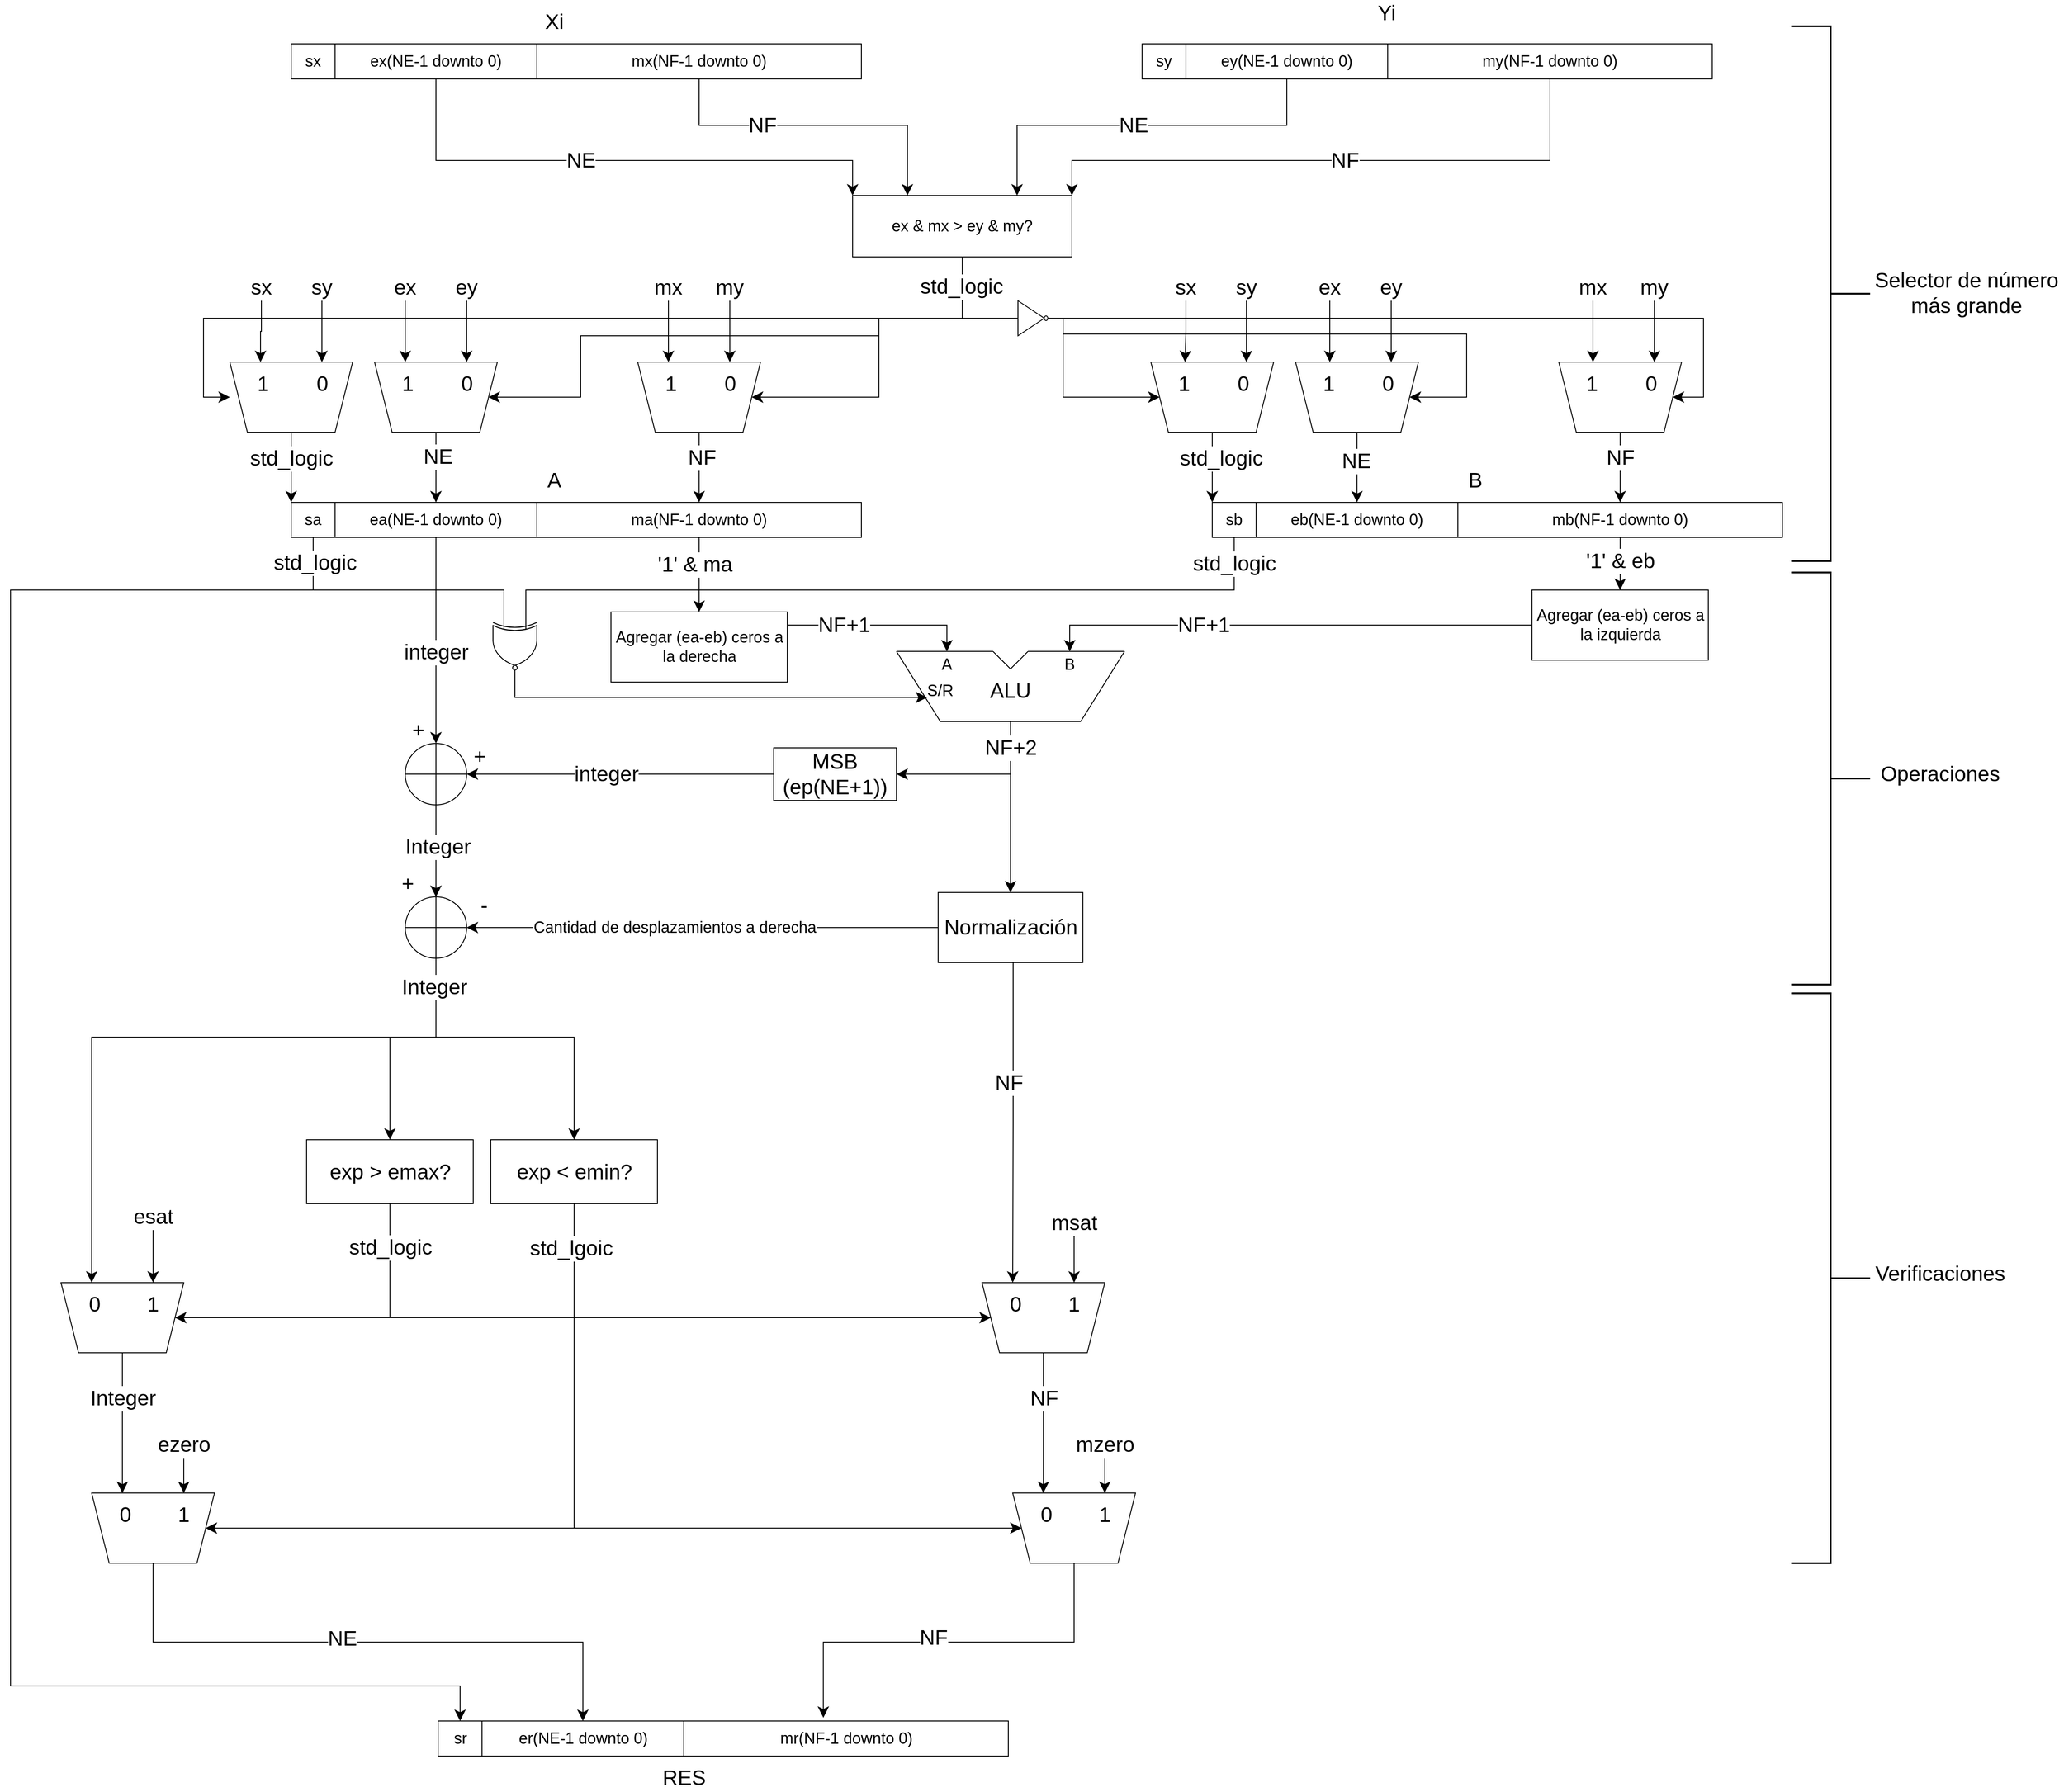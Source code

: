 <mxfile version="22.1.2" type="device">
  <diagram name="Página-1" id="DDjzZgyzundPX2K4wQA-">
    <mxGraphModel dx="1200" dy="584" grid="1" gridSize="10" guides="1" tooltips="1" connect="1" arrows="1" fold="1" page="0" pageScale="1" pageWidth="1169" pageHeight="1654" math="0" shadow="0">
      <root>
        <mxCell id="0" />
        <mxCell id="1" parent="0" />
        <mxCell id="s6J-0aXVGavvy4Q5QUZE-1" value="" style="rounded=0;whiteSpace=wrap;html=1;" parent="1" vertex="1">
          <mxGeometry x="480" y="147" width="600" height="40" as="geometry" />
        </mxCell>
        <mxCell id="s6J-0aXVGavvy4Q5QUZE-2" value="&lt;font style=&quot;font-size: 18px;&quot;&gt;sx&lt;/font&gt;" style="rounded=0;whiteSpace=wrap;html=1;" parent="1" vertex="1">
          <mxGeometry x="430" y="147" width="50" height="40" as="geometry" />
        </mxCell>
        <mxCell id="s6J-0aXVGavvy4Q5QUZE-25" style="edgeStyle=orthogonalEdgeStyle;shape=connector;rounded=0;orthogonalLoop=1;jettySize=auto;html=1;entryX=0;entryY=0;entryDx=0;entryDy=0;labelBackgroundColor=default;strokeColor=default;align=center;verticalAlign=middle;fontFamily=Helvetica;fontSize=11;fontColor=default;endArrow=classic;endSize=10;" parent="1" source="s6J-0aXVGavvy4Q5QUZE-3" target="s6J-0aXVGavvy4Q5QUZE-18" edge="1">
          <mxGeometry relative="1" as="geometry">
            <Array as="points">
              <mxPoint x="595" y="280" />
              <mxPoint x="1070" y="280" />
            </Array>
          </mxGeometry>
        </mxCell>
        <mxCell id="s6J-0aXVGavvy4Q5QUZE-66" value="&lt;font style=&quot;font-size: 24px;&quot;&gt;NE&lt;/font&gt;" style="edgeLabel;html=1;align=center;verticalAlign=middle;resizable=0;points=[];fontSize=11;fontFamily=Helvetica;fontColor=default;" parent="s6J-0aXVGavvy4Q5QUZE-25" vertex="1" connectable="0">
          <mxGeometry x="-0.15" y="8" relative="1" as="geometry">
            <mxPoint x="-1" y="8" as="offset" />
          </mxGeometry>
        </mxCell>
        <mxCell id="s6J-0aXVGavvy4Q5QUZE-3" value="&lt;font style=&quot;font-size: 18px;&quot;&gt;ex(NE-1 downto 0)&lt;/font&gt;" style="rounded=0;whiteSpace=wrap;html=1;" parent="1" vertex="1">
          <mxGeometry x="480" y="147" width="230" height="40" as="geometry" />
        </mxCell>
        <mxCell id="s6J-0aXVGavvy4Q5QUZE-26" style="edgeStyle=orthogonalEdgeStyle;shape=connector;rounded=0;orthogonalLoop=1;jettySize=auto;html=1;entryX=0.25;entryY=0;entryDx=0;entryDy=0;labelBackgroundColor=default;strokeColor=default;align=center;verticalAlign=middle;fontFamily=Helvetica;fontSize=11;fontColor=default;endArrow=classic;endSize=10;" parent="1" source="s6J-0aXVGavvy4Q5QUZE-4" target="s6J-0aXVGavvy4Q5QUZE-18" edge="1">
          <mxGeometry relative="1" as="geometry">
            <Array as="points">
              <mxPoint x="895" y="240" />
              <mxPoint x="1133" y="240" />
            </Array>
          </mxGeometry>
        </mxCell>
        <mxCell id="s6J-0aXVGavvy4Q5QUZE-67" value="&lt;font style=&quot;font-size: 24px;&quot;&gt;NF&lt;/font&gt;" style="edgeLabel;html=1;align=center;verticalAlign=middle;resizable=0;points=[];fontSize=11;fontFamily=Helvetica;fontColor=default;" parent="s6J-0aXVGavvy4Q5QUZE-26" vertex="1" connectable="0">
          <mxGeometry x="-0.325" relative="1" as="geometry">
            <mxPoint as="offset" />
          </mxGeometry>
        </mxCell>
        <mxCell id="s6J-0aXVGavvy4Q5QUZE-4" value="&lt;font style=&quot;font-size: 18px;&quot;&gt;mx(NF-1 downto 0)&lt;/font&gt;" style="rounded=0;whiteSpace=wrap;html=1;" parent="1" vertex="1">
          <mxGeometry x="710" y="147" width="370" height="40" as="geometry" />
        </mxCell>
        <mxCell id="s6J-0aXVGavvy4Q5QUZE-5" value="" style="rounded=0;whiteSpace=wrap;html=1;" parent="1" vertex="1">
          <mxGeometry x="1450" y="147" width="600" height="40" as="geometry" />
        </mxCell>
        <mxCell id="s6J-0aXVGavvy4Q5QUZE-6" value="&lt;font style=&quot;font-size: 18px;&quot;&gt;sy&lt;/font&gt;" style="rounded=0;whiteSpace=wrap;html=1;" parent="1" vertex="1">
          <mxGeometry x="1400" y="147" width="50" height="40" as="geometry" />
        </mxCell>
        <mxCell id="s6J-0aXVGavvy4Q5QUZE-27" style="edgeStyle=orthogonalEdgeStyle;shape=connector;rounded=0;orthogonalLoop=1;jettySize=auto;html=1;entryX=0.75;entryY=0;entryDx=0;entryDy=0;labelBackgroundColor=default;strokeColor=default;align=center;verticalAlign=middle;fontFamily=Helvetica;fontSize=11;fontColor=default;endArrow=classic;endSize=10;" parent="1" source="s6J-0aXVGavvy4Q5QUZE-7" target="s6J-0aXVGavvy4Q5QUZE-18" edge="1">
          <mxGeometry relative="1" as="geometry">
            <Array as="points">
              <mxPoint x="1565" y="240" />
              <mxPoint x="1258" y="240" />
            </Array>
          </mxGeometry>
        </mxCell>
        <mxCell id="s6J-0aXVGavvy4Q5QUZE-68" value="&lt;font style=&quot;font-size: 24px;&quot;&gt;NE&lt;/font&gt;" style="edgeLabel;html=1;align=center;verticalAlign=middle;resizable=0;points=[];fontSize=11;fontFamily=Helvetica;fontColor=default;" parent="s6J-0aXVGavvy4Q5QUZE-27" vertex="1" connectable="0">
          <mxGeometry x="0.024" y="-6" relative="1" as="geometry">
            <mxPoint x="-3" y="6" as="offset" />
          </mxGeometry>
        </mxCell>
        <mxCell id="s6J-0aXVGavvy4Q5QUZE-7" value="&lt;font style=&quot;font-size: 18px;&quot;&gt;ey(NE-1 downto 0)&lt;/font&gt;" style="rounded=0;whiteSpace=wrap;html=1;" parent="1" vertex="1">
          <mxGeometry x="1450" y="147" width="230" height="40" as="geometry" />
        </mxCell>
        <mxCell id="s6J-0aXVGavvy4Q5QUZE-28" style="edgeStyle=orthogonalEdgeStyle;shape=connector;rounded=0;orthogonalLoop=1;jettySize=auto;html=1;entryX=1;entryY=0;entryDx=0;entryDy=0;labelBackgroundColor=default;strokeColor=default;align=center;verticalAlign=middle;fontFamily=Helvetica;fontSize=11;fontColor=default;endArrow=classic;endSize=10;" parent="1" source="s6J-0aXVGavvy4Q5QUZE-8" target="s6J-0aXVGavvy4Q5QUZE-18" edge="1">
          <mxGeometry relative="1" as="geometry">
            <Array as="points">
              <mxPoint x="1865" y="280" />
              <mxPoint x="1320" y="280" />
            </Array>
          </mxGeometry>
        </mxCell>
        <mxCell id="s6J-0aXVGavvy4Q5QUZE-69" value="&lt;font style=&quot;font-size: 24px;&quot;&gt;NF&lt;/font&gt;" style="edgeLabel;html=1;align=center;verticalAlign=middle;resizable=0;points=[];fontSize=11;fontFamily=Helvetica;fontColor=default;" parent="s6J-0aXVGavvy4Q5QUZE-28" vertex="1" connectable="0">
          <mxGeometry x="-0.07" y="9" relative="1" as="geometry">
            <mxPoint x="-12" y="-9" as="offset" />
          </mxGeometry>
        </mxCell>
        <mxCell id="s6J-0aXVGavvy4Q5QUZE-8" value="&lt;font style=&quot;font-size: 18px;&quot;&gt;my(NF-1 downto 0)&lt;/font&gt;" style="rounded=0;whiteSpace=wrap;html=1;" parent="1" vertex="1">
          <mxGeometry x="1680" y="147" width="370" height="40" as="geometry" />
        </mxCell>
        <mxCell id="s6J-0aXVGavvy4Q5QUZE-9" value="&lt;font style=&quot;font-size: 24px;&quot;&gt;Xi&lt;/font&gt;" style="text;html=1;strokeColor=none;fillColor=none;align=center;verticalAlign=middle;whiteSpace=wrap;rounded=0;fontSize=11;fontFamily=Helvetica;fontColor=default;" parent="1" vertex="1">
          <mxGeometry x="700" y="107" width="60" height="30" as="geometry" />
        </mxCell>
        <mxCell id="s6J-0aXVGavvy4Q5QUZE-10" value="&lt;span style=&quot;font-size: 24px;&quot;&gt;Yi&lt;/span&gt;" style="text;html=1;strokeColor=none;fillColor=none;align=center;verticalAlign=middle;whiteSpace=wrap;rounded=0;fontSize=11;fontFamily=Helvetica;fontColor=default;" parent="1" vertex="1">
          <mxGeometry x="1649" y="97" width="60" height="30" as="geometry" />
        </mxCell>
        <mxCell id="s6J-0aXVGavvy4Q5QUZE-73" style="edgeStyle=orthogonalEdgeStyle;shape=connector;rounded=0;orthogonalLoop=1;jettySize=auto;html=1;entryX=0;entryY=0.5;entryDx=0;entryDy=0;labelBackgroundColor=default;strokeColor=default;align=center;verticalAlign=middle;fontFamily=Helvetica;fontSize=11;fontColor=default;endArrow=classic;endSize=10;exitX=0.5;exitY=1;exitDx=0;exitDy=0;" parent="1" source="s6J-0aXVGavvy4Q5QUZE-18" target="s6J-0aXVGavvy4Q5QUZE-40" edge="1">
          <mxGeometry relative="1" as="geometry">
            <mxPoint x="1170" y="410" as="sourcePoint" />
            <Array as="points">
              <mxPoint x="1195" y="460" />
              <mxPoint x="1100" y="460" />
              <mxPoint x="1100" y="550" />
            </Array>
          </mxGeometry>
        </mxCell>
        <mxCell id="s6J-0aXVGavvy4Q5QUZE-74" style="edgeStyle=orthogonalEdgeStyle;shape=connector;rounded=0;orthogonalLoop=1;jettySize=auto;html=1;exitX=0.5;exitY=1;exitDx=0;exitDy=0;entryX=0;entryY=0.5;entryDx=0;entryDy=0;labelBackgroundColor=default;strokeColor=default;align=center;verticalAlign=middle;fontFamily=Helvetica;fontSize=11;fontColor=default;endArrow=classic;endSize=10;" parent="1" source="s6J-0aXVGavvy4Q5QUZE-18" target="s6J-0aXVGavvy4Q5QUZE-37" edge="1">
          <mxGeometry relative="1" as="geometry">
            <Array as="points">
              <mxPoint x="1195" y="460" />
              <mxPoint x="1100" y="460" />
              <mxPoint x="1100" y="480" />
              <mxPoint x="760" y="480" />
              <mxPoint x="760" y="550" />
            </Array>
          </mxGeometry>
        </mxCell>
        <mxCell id="s6J-0aXVGavvy4Q5QUZE-18" value="&lt;font style=&quot;font-size: 18px;&quot;&gt;ex &amp;amp; mx &amp;gt; ey &amp;amp; my?&lt;/font&gt;" style="rounded=0;whiteSpace=wrap;html=1;fontFamily=Helvetica;fontSize=11;fontColor=default;" parent="1" vertex="1">
          <mxGeometry x="1070" y="320" width="250" height="70" as="geometry" />
        </mxCell>
        <mxCell id="s6J-0aXVGavvy4Q5QUZE-44" style="edgeStyle=orthogonalEdgeStyle;shape=connector;rounded=0;orthogonalLoop=1;jettySize=auto;html=1;entryX=0;entryY=0;entryDx=0;entryDy=0;labelBackgroundColor=default;strokeColor=default;align=center;verticalAlign=middle;fontFamily=Helvetica;fontSize=11;fontColor=default;endArrow=classic;endSize=10;" parent="1" source="s6J-0aXVGavvy4Q5QUZE-29" target="s6J-0aXVGavvy4Q5QUZE-33" edge="1">
          <mxGeometry relative="1" as="geometry" />
        </mxCell>
        <mxCell id="s6J-0aXVGavvy4Q5QUZE-118" value="&lt;span style=&quot;font-size: 24px;&quot;&gt;std_logic&lt;/span&gt;" style="edgeLabel;html=1;align=center;verticalAlign=middle;resizable=0;points=[];fontSize=11;fontFamily=Helvetica;fontColor=default;" parent="s6J-0aXVGavvy4Q5QUZE-44" vertex="1" connectable="0">
          <mxGeometry x="-0.539" y="2" relative="1" as="geometry">
            <mxPoint x="-2" y="11" as="offset" />
          </mxGeometry>
        </mxCell>
        <mxCell id="s6J-0aXVGavvy4Q5QUZE-29" value="" style="shape=trapezoid;perimeter=trapezoidPerimeter;whiteSpace=wrap;html=1;fixedSize=1;rotation=-180;" parent="1" vertex="1">
          <mxGeometry x="360" y="510" width="140" height="80" as="geometry" />
        </mxCell>
        <mxCell id="s6J-0aXVGavvy4Q5QUZE-30" value="&lt;font style=&quot;font-size: 24px;&quot;&gt;1&lt;/font&gt;" style="text;html=1;strokeColor=none;fillColor=none;align=center;verticalAlign=middle;whiteSpace=wrap;rounded=0;fontSize=11;fontFamily=Helvetica;fontColor=default;" parent="1" vertex="1">
          <mxGeometry x="380" y="520" width="36" height="30" as="geometry" />
        </mxCell>
        <mxCell id="s6J-0aXVGavvy4Q5QUZE-31" value="&lt;font style=&quot;font-size: 24px;&quot;&gt;0&lt;/font&gt;" style="text;html=1;strokeColor=none;fillColor=none;align=center;verticalAlign=middle;whiteSpace=wrap;rounded=0;fontSize=11;fontFamily=Helvetica;fontColor=default;" parent="1" vertex="1">
          <mxGeometry x="447.5" y="520" width="35" height="30" as="geometry" />
        </mxCell>
        <mxCell id="s6J-0aXVGavvy4Q5QUZE-32" value="" style="rounded=0;whiteSpace=wrap;html=1;" parent="1" vertex="1">
          <mxGeometry x="480" y="670" width="600" height="40" as="geometry" />
        </mxCell>
        <mxCell id="s6J-0aXVGavvy4Q5QUZE-248" style="edgeStyle=orthogonalEdgeStyle;shape=connector;rounded=0;orthogonalLoop=1;jettySize=auto;html=1;entryX=0.5;entryY=0;entryDx=0;entryDy=0;labelBackgroundColor=default;strokeColor=default;align=center;verticalAlign=middle;fontFamily=Helvetica;fontSize=11;fontColor=default;endArrow=classic;endSize=10;" parent="1" source="s6J-0aXVGavvy4Q5QUZE-33" target="s6J-0aXVGavvy4Q5QUZE-211" edge="1">
          <mxGeometry relative="1" as="geometry">
            <Array as="points">
              <mxPoint x="455" y="770" />
              <mxPoint x="110" y="770" />
              <mxPoint x="110" y="2020" />
              <mxPoint x="623" y="2020" />
            </Array>
          </mxGeometry>
        </mxCell>
        <mxCell id="s6J-0aXVGavvy4Q5QUZE-33" value="&lt;font style=&quot;font-size: 18px;&quot;&gt;sa&lt;/font&gt;" style="rounded=0;whiteSpace=wrap;html=1;" parent="1" vertex="1">
          <mxGeometry x="430" y="670" width="50" height="40" as="geometry" />
        </mxCell>
        <mxCell id="s6J-0aXVGavvy4Q5QUZE-167" style="edgeStyle=orthogonalEdgeStyle;shape=connector;rounded=0;orthogonalLoop=1;jettySize=auto;html=1;exitX=0.5;exitY=1;exitDx=0;exitDy=0;labelBackgroundColor=default;strokeColor=default;align=center;verticalAlign=middle;fontFamily=Helvetica;fontSize=11;fontColor=default;endArrow=classic;endSize=10;entryX=0.5;entryY=0;entryDx=0;entryDy=0;entryPerimeter=0;" parent="1" source="s6J-0aXVGavvy4Q5QUZE-34" target="s6J-0aXVGavvy4Q5QUZE-176" edge="1">
          <mxGeometry relative="1" as="geometry">
            <mxPoint x="595" y="970" as="targetPoint" />
          </mxGeometry>
        </mxCell>
        <mxCell id="s6J-0aXVGavvy4Q5QUZE-179" value="&lt;font style=&quot;font-size: 24px;&quot;&gt;integer&lt;/font&gt;" style="edgeLabel;html=1;align=center;verticalAlign=middle;resizable=0;points=[];fontSize=11;fontFamily=Helvetica;fontColor=default;" parent="s6J-0aXVGavvy4Q5QUZE-167" vertex="1" connectable="0">
          <mxGeometry x="0.157" y="-3" relative="1" as="geometry">
            <mxPoint x="3" y="-5" as="offset" />
          </mxGeometry>
        </mxCell>
        <mxCell id="s6J-0aXVGavvy4Q5QUZE-34" value="&lt;font style=&quot;font-size: 18px;&quot;&gt;ea(NE-1 downto 0)&lt;/font&gt;" style="rounded=0;whiteSpace=wrap;html=1;" parent="1" vertex="1">
          <mxGeometry x="480" y="670" width="230" height="40" as="geometry" />
        </mxCell>
        <mxCell id="s6J-0aXVGavvy4Q5QUZE-149" style="edgeStyle=orthogonalEdgeStyle;shape=connector;rounded=0;orthogonalLoop=1;jettySize=auto;html=1;entryX=0.5;entryY=0;entryDx=0;entryDy=0;labelBackgroundColor=default;strokeColor=default;align=center;verticalAlign=middle;fontFamily=Helvetica;fontSize=11;fontColor=default;endArrow=classic;endSize=10;" parent="1" source="5xYEMwnkNPcrfzabYm2R-1" target="s6J-0aXVGavvy4Q5QUZE-142" edge="1">
          <mxGeometry relative="1" as="geometry">
            <Array as="points">
              <mxPoint x="895" y="810" />
              <mxPoint x="1178" y="810" />
            </Array>
          </mxGeometry>
        </mxCell>
        <mxCell id="s6J-0aXVGavvy4Q5QUZE-35" value="&lt;font style=&quot;font-size: 18px;&quot;&gt;ma(NF-1 downto 0)&lt;/font&gt;" style="rounded=0;whiteSpace=wrap;html=1;" parent="1" vertex="1">
          <mxGeometry x="710" y="670" width="370" height="40" as="geometry" />
        </mxCell>
        <mxCell id="s6J-0aXVGavvy4Q5QUZE-36" value="&lt;span style=&quot;font-size: 24px;&quot;&gt;A&lt;/span&gt;" style="text;html=1;strokeColor=none;fillColor=none;align=center;verticalAlign=middle;whiteSpace=wrap;rounded=0;fontSize=11;fontFamily=Helvetica;fontColor=default;" parent="1" vertex="1">
          <mxGeometry x="700" y="630" width="60" height="30" as="geometry" />
        </mxCell>
        <mxCell id="s6J-0aXVGavvy4Q5QUZE-43" style="edgeStyle=orthogonalEdgeStyle;shape=connector;rounded=0;orthogonalLoop=1;jettySize=auto;html=1;exitX=0.5;exitY=0;exitDx=0;exitDy=0;entryX=0.5;entryY=0;entryDx=0;entryDy=0;labelBackgroundColor=default;strokeColor=default;align=center;verticalAlign=middle;fontFamily=Helvetica;fontSize=11;fontColor=default;endArrow=classic;endSize=10;" parent="1" source="s6J-0aXVGavvy4Q5QUZE-37" target="s6J-0aXVGavvy4Q5QUZE-34" edge="1">
          <mxGeometry relative="1" as="geometry" />
        </mxCell>
        <mxCell id="s6J-0aXVGavvy4Q5QUZE-119" value="&lt;font style=&quot;font-size: 24px;&quot;&gt;NE&lt;/font&gt;" style="edgeLabel;html=1;align=center;verticalAlign=middle;resizable=0;points=[];fontSize=11;fontFamily=Helvetica;fontColor=default;" parent="s6J-0aXVGavvy4Q5QUZE-43" vertex="1" connectable="0">
          <mxGeometry x="-0.314" y="2" relative="1" as="geometry">
            <mxPoint as="offset" />
          </mxGeometry>
        </mxCell>
        <mxCell id="s6J-0aXVGavvy4Q5QUZE-37" value="" style="shape=trapezoid;perimeter=trapezoidPerimeter;whiteSpace=wrap;html=1;fixedSize=1;rotation=-180;" parent="1" vertex="1">
          <mxGeometry x="525" y="510" width="140" height="80" as="geometry" />
        </mxCell>
        <mxCell id="s6J-0aXVGavvy4Q5QUZE-38" value="&lt;font style=&quot;font-size: 24px;&quot;&gt;1&lt;/font&gt;" style="text;html=1;strokeColor=none;fillColor=none;align=center;verticalAlign=middle;whiteSpace=wrap;rounded=0;fontSize=11;fontFamily=Helvetica;fontColor=default;" parent="1" vertex="1">
          <mxGeometry x="545" y="520" width="36" height="30" as="geometry" />
        </mxCell>
        <mxCell id="s6J-0aXVGavvy4Q5QUZE-39" value="&lt;font style=&quot;font-size: 24px;&quot;&gt;0&lt;/font&gt;" style="text;html=1;strokeColor=none;fillColor=none;align=center;verticalAlign=middle;whiteSpace=wrap;rounded=0;fontSize=11;fontFamily=Helvetica;fontColor=default;" parent="1" vertex="1">
          <mxGeometry x="612.5" y="520" width="35" height="30" as="geometry" />
        </mxCell>
        <mxCell id="s6J-0aXVGavvy4Q5QUZE-48" style="edgeStyle=orthogonalEdgeStyle;shape=connector;rounded=0;orthogonalLoop=1;jettySize=auto;html=1;entryX=0.5;entryY=0;entryDx=0;entryDy=0;labelBackgroundColor=default;strokeColor=default;align=center;verticalAlign=middle;fontFamily=Helvetica;fontSize=11;fontColor=default;endArrow=classic;endSize=10;" parent="1" source="s6J-0aXVGavvy4Q5QUZE-40" target="s6J-0aXVGavvy4Q5QUZE-35" edge="1">
          <mxGeometry relative="1" as="geometry" />
        </mxCell>
        <mxCell id="s6J-0aXVGavvy4Q5QUZE-120" value="&lt;font style=&quot;font-size: 24px;&quot;&gt;NF&lt;/font&gt;" style="edgeLabel;html=1;align=center;verticalAlign=middle;resizable=0;points=[];fontSize=11;fontFamily=Helvetica;fontColor=default;" parent="s6J-0aXVGavvy4Q5QUZE-48" vertex="1" connectable="0">
          <mxGeometry x="-0.279" y="3" relative="1" as="geometry">
            <mxPoint as="offset" />
          </mxGeometry>
        </mxCell>
        <mxCell id="s6J-0aXVGavvy4Q5QUZE-40" value="" style="shape=trapezoid;perimeter=trapezoidPerimeter;whiteSpace=wrap;html=1;fixedSize=1;rotation=-180;" parent="1" vertex="1">
          <mxGeometry x="825" y="510" width="140" height="80" as="geometry" />
        </mxCell>
        <mxCell id="s6J-0aXVGavvy4Q5QUZE-41" value="&lt;font style=&quot;font-size: 24px;&quot;&gt;1&lt;/font&gt;" style="text;html=1;strokeColor=none;fillColor=none;align=center;verticalAlign=middle;whiteSpace=wrap;rounded=0;fontSize=11;fontFamily=Helvetica;fontColor=default;" parent="1" vertex="1">
          <mxGeometry x="845" y="520" width="36" height="30" as="geometry" />
        </mxCell>
        <mxCell id="s6J-0aXVGavvy4Q5QUZE-42" value="&lt;font style=&quot;font-size: 24px;&quot;&gt;0&lt;/font&gt;" style="text;html=1;strokeColor=none;fillColor=none;align=center;verticalAlign=middle;whiteSpace=wrap;rounded=0;fontSize=11;fontFamily=Helvetica;fontColor=default;" parent="1" vertex="1">
          <mxGeometry x="912.5" y="520" width="35" height="30" as="geometry" />
        </mxCell>
        <mxCell id="s6J-0aXVGavvy4Q5QUZE-49" style="edgeStyle=orthogonalEdgeStyle;shape=connector;rounded=0;orthogonalLoop=1;jettySize=auto;html=1;entryX=0;entryY=0;entryDx=0;entryDy=0;labelBackgroundColor=default;strokeColor=default;align=center;verticalAlign=middle;fontFamily=Helvetica;fontSize=11;fontColor=default;endArrow=classic;endSize=10;" parent="1" source="s6J-0aXVGavvy4Q5QUZE-50" target="s6J-0aXVGavvy4Q5QUZE-54" edge="1">
          <mxGeometry relative="1" as="geometry" />
        </mxCell>
        <mxCell id="s6J-0aXVGavvy4Q5QUZE-121" value="&lt;font style=&quot;font-size: 24px;&quot;&gt;std_logic&lt;/font&gt;" style="edgeLabel;html=1;align=center;verticalAlign=middle;resizable=0;points=[];fontSize=11;fontFamily=Helvetica;fontColor=default;" parent="s6J-0aXVGavvy4Q5QUZE-49" vertex="1" connectable="0">
          <mxGeometry x="-0.291" y="-4" relative="1" as="geometry">
            <mxPoint x="14" y="1" as="offset" />
          </mxGeometry>
        </mxCell>
        <mxCell id="s6J-0aXVGavvy4Q5QUZE-50" value="" style="shape=trapezoid;perimeter=trapezoidPerimeter;whiteSpace=wrap;html=1;fixedSize=1;rotation=-180;" parent="1" vertex="1">
          <mxGeometry x="1410" y="510" width="140" height="80" as="geometry" />
        </mxCell>
        <mxCell id="s6J-0aXVGavvy4Q5QUZE-51" value="&lt;font style=&quot;font-size: 24px;&quot;&gt;1&lt;/font&gt;" style="text;html=1;strokeColor=none;fillColor=none;align=center;verticalAlign=middle;whiteSpace=wrap;rounded=0;fontSize=11;fontFamily=Helvetica;fontColor=default;" parent="1" vertex="1">
          <mxGeometry x="1430" y="520" width="36" height="30" as="geometry" />
        </mxCell>
        <mxCell id="s6J-0aXVGavvy4Q5QUZE-52" value="&lt;font style=&quot;font-size: 24px;&quot;&gt;0&lt;/font&gt;" style="text;html=1;strokeColor=none;fillColor=none;align=center;verticalAlign=middle;whiteSpace=wrap;rounded=0;fontSize=11;fontFamily=Helvetica;fontColor=default;" parent="1" vertex="1">
          <mxGeometry x="1497.5" y="520" width="35" height="30" as="geometry" />
        </mxCell>
        <mxCell id="s6J-0aXVGavvy4Q5QUZE-53" value="" style="rounded=0;whiteSpace=wrap;html=1;" parent="1" vertex="1">
          <mxGeometry x="1530" y="670" width="600" height="40" as="geometry" />
        </mxCell>
        <mxCell id="s6J-0aXVGavvy4Q5QUZE-152" style="edgeStyle=orthogonalEdgeStyle;shape=connector;rounded=0;orthogonalLoop=1;jettySize=auto;html=1;exitX=0.5;exitY=1;exitDx=0;exitDy=0;labelBackgroundColor=default;strokeColor=default;align=center;verticalAlign=middle;fontFamily=Helvetica;fontSize=11;fontColor=default;endArrow=none;endSize=10;entryX=0;entryY=0.25;entryDx=0;entryDy=0;entryPerimeter=0;endFill=0;" parent="1" source="s6J-0aXVGavvy4Q5QUZE-54" target="s6J-0aXVGavvy4Q5QUZE-153" edge="1">
          <mxGeometry relative="1" as="geometry">
            <mxPoint x="740" y="810" as="targetPoint" />
            <Array as="points">
              <mxPoint x="1505" y="770" />
              <mxPoint x="698" y="770" />
            </Array>
          </mxGeometry>
        </mxCell>
        <mxCell id="s6J-0aXVGavvy4Q5QUZE-252" value="&lt;font style=&quot;font-size: 24px;&quot;&gt;std_logic&lt;/font&gt;" style="edgeLabel;html=1;align=center;verticalAlign=middle;resizable=0;points=[];fontSize=11;fontFamily=Helvetica;fontColor=default;" parent="s6J-0aXVGavvy4Q5QUZE-152" vertex="1" connectable="0">
          <mxGeometry x="-0.934" relative="1" as="geometry">
            <mxPoint as="offset" />
          </mxGeometry>
        </mxCell>
        <mxCell id="s6J-0aXVGavvy4Q5QUZE-54" value="&lt;font style=&quot;font-size: 18px;&quot;&gt;sb&lt;/font&gt;" style="rounded=0;whiteSpace=wrap;html=1;" parent="1" vertex="1">
          <mxGeometry x="1480" y="670" width="50" height="40" as="geometry" />
        </mxCell>
        <mxCell id="s6J-0aXVGavvy4Q5QUZE-162" style="edgeStyle=orthogonalEdgeStyle;shape=connector;rounded=0;orthogonalLoop=1;jettySize=auto;html=1;entryX=0.5;entryY=0;entryDx=0;entryDy=0;labelBackgroundColor=default;strokeColor=default;align=center;verticalAlign=middle;fontFamily=Helvetica;fontSize=11;fontColor=default;endArrow=classic;endSize=10;exitX=0.5;exitY=1;exitDx=0;exitDy=0;" parent="1" source="s6J-0aXVGavvy4Q5QUZE-56" target="s6J-0aXVGavvy4Q5QUZE-156" edge="1">
          <mxGeometry relative="1" as="geometry">
            <mxPoint x="1920.533" y="750" as="sourcePoint" />
          </mxGeometry>
        </mxCell>
        <mxCell id="s6J-0aXVGavvy4Q5QUZE-163" value="&lt;font style=&quot;font-size: 24px;&quot;&gt;&#39;&lt;/font&gt;&lt;font style=&quot;font-size: 24px;&quot;&gt;1&#39; &amp;amp; eb&lt;/font&gt;" style="edgeLabel;html=1;align=center;verticalAlign=middle;resizable=0;points=[];fontSize=11;fontFamily=Helvetica;fontColor=default;" parent="s6J-0aXVGavvy4Q5QUZE-162" vertex="1" connectable="0">
          <mxGeometry x="-0.652" y="-2" relative="1" as="geometry">
            <mxPoint x="2" y="16" as="offset" />
          </mxGeometry>
        </mxCell>
        <mxCell id="s6J-0aXVGavvy4Q5QUZE-55" value="&lt;font style=&quot;font-size: 18px;&quot;&gt;eb(NE-1 downto 0)&lt;/font&gt;" style="rounded=0;whiteSpace=wrap;html=1;" parent="1" vertex="1">
          <mxGeometry x="1530" y="670" width="230" height="40" as="geometry" />
        </mxCell>
        <mxCell id="s6J-0aXVGavvy4Q5QUZE-56" value="&lt;font style=&quot;font-size: 18px;&quot;&gt;mb(NF-1 downto 0)&lt;/font&gt;" style="rounded=0;whiteSpace=wrap;html=1;" parent="1" vertex="1">
          <mxGeometry x="1760" y="670" width="370" height="40" as="geometry" />
        </mxCell>
        <mxCell id="s6J-0aXVGavvy4Q5QUZE-57" value="&lt;span style=&quot;font-size: 24px;&quot;&gt;B&lt;/span&gt;" style="text;html=1;strokeColor=none;fillColor=none;align=center;verticalAlign=middle;whiteSpace=wrap;rounded=0;fontSize=11;fontFamily=Helvetica;fontColor=default;" parent="1" vertex="1">
          <mxGeometry x="1750" y="630" width="60" height="30" as="geometry" />
        </mxCell>
        <mxCell id="s6J-0aXVGavvy4Q5QUZE-58" style="edgeStyle=orthogonalEdgeStyle;shape=connector;rounded=0;orthogonalLoop=1;jettySize=auto;html=1;exitX=0.5;exitY=0;exitDx=0;exitDy=0;entryX=0.5;entryY=0;entryDx=0;entryDy=0;labelBackgroundColor=default;strokeColor=default;align=center;verticalAlign=middle;fontFamily=Helvetica;fontSize=11;fontColor=default;endArrow=classic;endSize=10;" parent="1" source="s6J-0aXVGavvy4Q5QUZE-59" target="s6J-0aXVGavvy4Q5QUZE-55" edge="1">
          <mxGeometry relative="1" as="geometry" />
        </mxCell>
        <mxCell id="s6J-0aXVGavvy4Q5QUZE-122" value="&lt;font style=&quot;font-size: 24px;&quot;&gt;NE&lt;/font&gt;" style="edgeLabel;html=1;align=center;verticalAlign=middle;resizable=0;points=[];fontSize=11;fontFamily=Helvetica;fontColor=default;" parent="s6J-0aXVGavvy4Q5QUZE-58" vertex="1" connectable="0">
          <mxGeometry x="-0.191" y="-1" relative="1" as="geometry">
            <mxPoint as="offset" />
          </mxGeometry>
        </mxCell>
        <mxCell id="s6J-0aXVGavvy4Q5QUZE-59" value="" style="shape=trapezoid;perimeter=trapezoidPerimeter;whiteSpace=wrap;html=1;fixedSize=1;rotation=-180;" parent="1" vertex="1">
          <mxGeometry x="1575" y="510" width="140" height="80" as="geometry" />
        </mxCell>
        <mxCell id="s6J-0aXVGavvy4Q5QUZE-60" value="&lt;font style=&quot;font-size: 24px;&quot;&gt;1&lt;/font&gt;" style="text;html=1;strokeColor=none;fillColor=none;align=center;verticalAlign=middle;whiteSpace=wrap;rounded=0;fontSize=11;fontFamily=Helvetica;fontColor=default;" parent="1" vertex="1">
          <mxGeometry x="1595" y="520" width="36" height="30" as="geometry" />
        </mxCell>
        <mxCell id="s6J-0aXVGavvy4Q5QUZE-61" value="&lt;font style=&quot;font-size: 24px;&quot;&gt;0&lt;/font&gt;" style="text;html=1;strokeColor=none;fillColor=none;align=center;verticalAlign=middle;whiteSpace=wrap;rounded=0;fontSize=11;fontFamily=Helvetica;fontColor=default;" parent="1" vertex="1">
          <mxGeometry x="1662.5" y="520" width="35" height="30" as="geometry" />
        </mxCell>
        <mxCell id="s6J-0aXVGavvy4Q5QUZE-62" style="edgeStyle=orthogonalEdgeStyle;shape=connector;rounded=0;orthogonalLoop=1;jettySize=auto;html=1;entryX=0.5;entryY=0;entryDx=0;entryDy=0;labelBackgroundColor=default;strokeColor=default;align=center;verticalAlign=middle;fontFamily=Helvetica;fontSize=11;fontColor=default;endArrow=classic;endSize=10;" parent="1" source="s6J-0aXVGavvy4Q5QUZE-63" target="s6J-0aXVGavvy4Q5QUZE-56" edge="1">
          <mxGeometry relative="1" as="geometry" />
        </mxCell>
        <mxCell id="s6J-0aXVGavvy4Q5QUZE-123" value="&lt;font style=&quot;font-size: 24px;&quot;&gt;NF&lt;/font&gt;" style="edgeLabel;html=1;align=center;verticalAlign=middle;resizable=0;points=[];fontSize=11;fontFamily=Helvetica;fontColor=default;" parent="s6J-0aXVGavvy4Q5QUZE-62" vertex="1" connectable="0">
          <mxGeometry x="-0.369" y="3" relative="1" as="geometry">
            <mxPoint x="-3" y="4" as="offset" />
          </mxGeometry>
        </mxCell>
        <mxCell id="s6J-0aXVGavvy4Q5QUZE-63" value="" style="shape=trapezoid;perimeter=trapezoidPerimeter;whiteSpace=wrap;html=1;fixedSize=1;rotation=-180;" parent="1" vertex="1">
          <mxGeometry x="1875" y="510" width="140" height="80" as="geometry" />
        </mxCell>
        <mxCell id="s6J-0aXVGavvy4Q5QUZE-64" value="&lt;font style=&quot;font-size: 24px;&quot;&gt;1&lt;/font&gt;" style="text;html=1;strokeColor=none;fillColor=none;align=center;verticalAlign=middle;whiteSpace=wrap;rounded=0;fontSize=11;fontFamily=Helvetica;fontColor=default;" parent="1" vertex="1">
          <mxGeometry x="1895" y="520" width="36" height="30" as="geometry" />
        </mxCell>
        <mxCell id="s6J-0aXVGavvy4Q5QUZE-65" value="&lt;font style=&quot;font-size: 24px;&quot;&gt;0&lt;/font&gt;" style="text;html=1;strokeColor=none;fillColor=none;align=center;verticalAlign=middle;whiteSpace=wrap;rounded=0;fontSize=11;fontFamily=Helvetica;fontColor=default;" parent="1" vertex="1">
          <mxGeometry x="1962.5" y="520" width="35" height="30" as="geometry" />
        </mxCell>
        <mxCell id="s6J-0aXVGavvy4Q5QUZE-75" style="edgeStyle=orthogonalEdgeStyle;shape=connector;rounded=0;orthogonalLoop=1;jettySize=auto;html=1;entryX=1;entryY=0.5;entryDx=0;entryDy=0;entryPerimeter=0;labelBackgroundColor=default;strokeColor=default;align=center;verticalAlign=middle;fontFamily=Helvetica;fontSize=11;fontColor=default;endArrow=classic;endSize=10;" parent="1" target="s6J-0aXVGavvy4Q5QUZE-29" edge="1">
          <mxGeometry relative="1" as="geometry">
            <mxPoint x="1195" y="390" as="sourcePoint" />
            <Array as="points">
              <mxPoint x="1195" y="460" />
              <mxPoint x="330" y="460" />
              <mxPoint x="330" y="550" />
            </Array>
          </mxGeometry>
        </mxCell>
        <mxCell id="s6J-0aXVGavvy4Q5QUZE-78" style="edgeStyle=orthogonalEdgeStyle;shape=connector;rounded=0;orthogonalLoop=1;jettySize=auto;html=1;entryX=1;entryY=0.5;entryDx=0;entryDy=0;labelBackgroundColor=default;strokeColor=default;align=center;verticalAlign=middle;fontFamily=Helvetica;fontSize=11;fontColor=default;endArrow=classic;endSize=10;" parent="1" source="s6J-0aXVGavvy4Q5QUZE-76" target="s6J-0aXVGavvy4Q5QUZE-50" edge="1">
          <mxGeometry relative="1" as="geometry">
            <Array as="points">
              <mxPoint x="1310" y="460" />
              <mxPoint x="1310" y="550" />
            </Array>
          </mxGeometry>
        </mxCell>
        <mxCell id="s6J-0aXVGavvy4Q5QUZE-79" style="edgeStyle=orthogonalEdgeStyle;shape=connector;rounded=0;orthogonalLoop=1;jettySize=auto;html=1;exitX=1;exitY=0.5;exitDx=0;exitDy=0;exitPerimeter=0;entryX=0;entryY=0.5;entryDx=0;entryDy=0;labelBackgroundColor=default;strokeColor=default;align=center;verticalAlign=middle;fontFamily=Helvetica;fontSize=11;fontColor=default;endArrow=classic;endSize=10;" parent="1" source="s6J-0aXVGavvy4Q5QUZE-76" target="s6J-0aXVGavvy4Q5QUZE-59" edge="1">
          <mxGeometry relative="1" as="geometry">
            <Array as="points">
              <mxPoint x="1310" y="460" />
              <mxPoint x="1310" y="478" />
              <mxPoint x="1770" y="478" />
              <mxPoint x="1770" y="550" />
            </Array>
          </mxGeometry>
        </mxCell>
        <mxCell id="s6J-0aXVGavvy4Q5QUZE-80" style="edgeStyle=orthogonalEdgeStyle;shape=connector;rounded=0;orthogonalLoop=1;jettySize=auto;html=1;exitX=1;exitY=0.5;exitDx=0;exitDy=0;exitPerimeter=0;labelBackgroundColor=default;strokeColor=default;align=center;verticalAlign=middle;fontFamily=Helvetica;fontSize=11;fontColor=default;endArrow=classic;endSize=10;entryX=0;entryY=0.5;entryDx=0;entryDy=0;" parent="1" source="s6J-0aXVGavvy4Q5QUZE-76" target="s6J-0aXVGavvy4Q5QUZE-63" edge="1">
          <mxGeometry relative="1" as="geometry">
            <mxPoint x="2046.154" y="480" as="targetPoint" />
            <Array as="points">
              <mxPoint x="1245" y="460" />
              <mxPoint x="2040" y="460" />
              <mxPoint x="2040" y="550" />
            </Array>
          </mxGeometry>
        </mxCell>
        <mxCell id="s6J-0aXVGavvy4Q5QUZE-76" value="" style="verticalLabelPosition=bottom;shadow=0;dashed=0;align=center;html=1;verticalAlign=top;shape=mxgraph.electrical.logic_gates.inverter_2;fontFamily=Helvetica;fontSize=11;fontColor=default;rotation=0;" parent="1" vertex="1">
          <mxGeometry x="1250" y="440" width="50" height="40" as="geometry" />
        </mxCell>
        <mxCell id="s6J-0aXVGavvy4Q5QUZE-87" style="edgeStyle=orthogonalEdgeStyle;shape=connector;rounded=0;orthogonalLoop=1;jettySize=auto;html=1;entryX=0.75;entryY=1;entryDx=0;entryDy=0;labelBackgroundColor=default;strokeColor=default;align=center;verticalAlign=middle;fontFamily=Helvetica;fontSize=11;fontColor=default;endArrow=classic;endSize=10;" parent="1" source="s6J-0aXVGavvy4Q5QUZE-82" target="s6J-0aXVGavvy4Q5QUZE-29" edge="1">
          <mxGeometry relative="1" as="geometry" />
        </mxCell>
        <mxCell id="s6J-0aXVGavvy4Q5QUZE-82" value="&lt;span style=&quot;font-size: 24px;&quot;&gt;sx&lt;/span&gt;" style="text;html=1;strokeColor=none;fillColor=none;align=center;verticalAlign=middle;whiteSpace=wrap;rounded=0;fontSize=11;fontFamily=Helvetica;fontColor=default;" parent="1" vertex="1">
          <mxGeometry x="376" y="410" width="40" height="30" as="geometry" />
        </mxCell>
        <mxCell id="s6J-0aXVGavvy4Q5QUZE-89" style="edgeStyle=orthogonalEdgeStyle;shape=connector;rounded=0;orthogonalLoop=1;jettySize=auto;html=1;entryX=0.25;entryY=1;entryDx=0;entryDy=0;labelBackgroundColor=default;strokeColor=default;align=center;verticalAlign=middle;fontFamily=Helvetica;fontSize=11;fontColor=default;endArrow=classic;endSize=10;" parent="1" source="s6J-0aXVGavvy4Q5QUZE-88" target="s6J-0aXVGavvy4Q5QUZE-29" edge="1">
          <mxGeometry relative="1" as="geometry" />
        </mxCell>
        <mxCell id="s6J-0aXVGavvy4Q5QUZE-88" value="&lt;span style=&quot;font-size: 24px;&quot;&gt;sy&lt;/span&gt;" style="text;html=1;strokeColor=none;fillColor=none;align=center;verticalAlign=middle;whiteSpace=wrap;rounded=0;fontSize=11;fontFamily=Helvetica;fontColor=default;" parent="1" vertex="1">
          <mxGeometry x="445" y="410" width="40" height="30" as="geometry" />
        </mxCell>
        <mxCell id="s6J-0aXVGavvy4Q5QUZE-91" style="edgeStyle=orthogonalEdgeStyle;shape=connector;rounded=0;orthogonalLoop=1;jettySize=auto;html=1;entryX=0.75;entryY=1;entryDx=0;entryDy=0;labelBackgroundColor=default;strokeColor=default;align=center;verticalAlign=middle;fontFamily=Helvetica;fontSize=11;fontColor=default;endArrow=classic;endSize=10;" parent="1" source="s6J-0aXVGavvy4Q5QUZE-90" target="s6J-0aXVGavvy4Q5QUZE-37" edge="1">
          <mxGeometry relative="1" as="geometry" />
        </mxCell>
        <mxCell id="s6J-0aXVGavvy4Q5QUZE-90" value="&lt;span style=&quot;font-size: 24px;&quot;&gt;ex&lt;/span&gt;" style="text;html=1;strokeColor=none;fillColor=none;align=center;verticalAlign=middle;whiteSpace=wrap;rounded=0;fontSize=11;fontFamily=Helvetica;fontColor=default;" parent="1" vertex="1">
          <mxGeometry x="540" y="410" width="40" height="30" as="geometry" />
        </mxCell>
        <mxCell id="s6J-0aXVGavvy4Q5QUZE-93" style="edgeStyle=orthogonalEdgeStyle;shape=connector;rounded=0;orthogonalLoop=1;jettySize=auto;html=1;entryX=0.25;entryY=1;entryDx=0;entryDy=0;labelBackgroundColor=default;strokeColor=default;align=center;verticalAlign=middle;fontFamily=Helvetica;fontSize=11;fontColor=default;endArrow=classic;endSize=10;" parent="1" source="s6J-0aXVGavvy4Q5QUZE-92" target="s6J-0aXVGavvy4Q5QUZE-37" edge="1">
          <mxGeometry relative="1" as="geometry" />
        </mxCell>
        <mxCell id="s6J-0aXVGavvy4Q5QUZE-92" value="&lt;span style=&quot;font-size: 24px;&quot;&gt;ey&lt;/span&gt;" style="text;html=1;strokeColor=none;fillColor=none;align=center;verticalAlign=middle;whiteSpace=wrap;rounded=0;fontSize=11;fontFamily=Helvetica;fontColor=default;" parent="1" vertex="1">
          <mxGeometry x="610" y="410" width="40" height="30" as="geometry" />
        </mxCell>
        <mxCell id="s6J-0aXVGavvy4Q5QUZE-96" style="edgeStyle=orthogonalEdgeStyle;shape=connector;rounded=0;orthogonalLoop=1;jettySize=auto;html=1;entryX=0.75;entryY=1;entryDx=0;entryDy=0;labelBackgroundColor=default;strokeColor=default;align=center;verticalAlign=middle;fontFamily=Helvetica;fontSize=11;fontColor=default;endArrow=classic;endSize=10;" parent="1" source="s6J-0aXVGavvy4Q5QUZE-94" target="s6J-0aXVGavvy4Q5QUZE-40" edge="1">
          <mxGeometry relative="1" as="geometry" />
        </mxCell>
        <mxCell id="s6J-0aXVGavvy4Q5QUZE-94" value="&lt;span style=&quot;font-size: 24px;&quot;&gt;mx&lt;/span&gt;" style="text;html=1;strokeColor=none;fillColor=none;align=center;verticalAlign=middle;whiteSpace=wrap;rounded=0;fontSize=11;fontFamily=Helvetica;fontColor=default;" parent="1" vertex="1">
          <mxGeometry x="840" y="410" width="40" height="30" as="geometry" />
        </mxCell>
        <mxCell id="s6J-0aXVGavvy4Q5QUZE-97" style="edgeStyle=orthogonalEdgeStyle;shape=connector;rounded=0;orthogonalLoop=1;jettySize=auto;html=1;entryX=0.25;entryY=1;entryDx=0;entryDy=0;labelBackgroundColor=default;strokeColor=default;align=center;verticalAlign=middle;fontFamily=Helvetica;fontSize=11;fontColor=default;endArrow=classic;endSize=10;" parent="1" source="s6J-0aXVGavvy4Q5QUZE-95" target="s6J-0aXVGavvy4Q5QUZE-40" edge="1">
          <mxGeometry relative="1" as="geometry" />
        </mxCell>
        <mxCell id="s6J-0aXVGavvy4Q5QUZE-95" value="&lt;span style=&quot;font-size: 24px;&quot;&gt;my&lt;/span&gt;" style="text;html=1;strokeColor=none;fillColor=none;align=center;verticalAlign=middle;whiteSpace=wrap;rounded=0;fontSize=11;fontFamily=Helvetica;fontColor=default;" parent="1" vertex="1">
          <mxGeometry x="910" y="410" width="40" height="30" as="geometry" />
        </mxCell>
        <mxCell id="s6J-0aXVGavvy4Q5QUZE-104" style="edgeStyle=orthogonalEdgeStyle;shape=connector;rounded=0;orthogonalLoop=1;jettySize=auto;html=1;entryX=0.75;entryY=1;entryDx=0;entryDy=0;labelBackgroundColor=default;strokeColor=default;align=center;verticalAlign=middle;fontFamily=Helvetica;fontSize=11;fontColor=default;endArrow=classic;endSize=10;" parent="1" source="s6J-0aXVGavvy4Q5QUZE-105" edge="1">
          <mxGeometry relative="1" as="geometry">
            <mxPoint x="1449" y="510" as="targetPoint" />
          </mxGeometry>
        </mxCell>
        <mxCell id="s6J-0aXVGavvy4Q5QUZE-105" value="&lt;span style=&quot;font-size: 24px;&quot;&gt;sx&lt;/span&gt;" style="text;html=1;strokeColor=none;fillColor=none;align=center;verticalAlign=middle;whiteSpace=wrap;rounded=0;fontSize=11;fontFamily=Helvetica;fontColor=default;" parent="1" vertex="1">
          <mxGeometry x="1430" y="410" width="40" height="30" as="geometry" />
        </mxCell>
        <mxCell id="s6J-0aXVGavvy4Q5QUZE-106" style="edgeStyle=orthogonalEdgeStyle;shape=connector;rounded=0;orthogonalLoop=1;jettySize=auto;html=1;entryX=0.25;entryY=1;entryDx=0;entryDy=0;labelBackgroundColor=default;strokeColor=default;align=center;verticalAlign=middle;fontFamily=Helvetica;fontSize=11;fontColor=default;endArrow=classic;endSize=10;" parent="1" source="s6J-0aXVGavvy4Q5QUZE-107" edge="1">
          <mxGeometry relative="1" as="geometry">
            <mxPoint x="1519" y="510" as="targetPoint" />
          </mxGeometry>
        </mxCell>
        <mxCell id="s6J-0aXVGavvy4Q5QUZE-107" value="&lt;span style=&quot;font-size: 24px;&quot;&gt;sy&lt;/span&gt;" style="text;html=1;strokeColor=none;fillColor=none;align=center;verticalAlign=middle;whiteSpace=wrap;rounded=0;fontSize=11;fontFamily=Helvetica;fontColor=default;" parent="1" vertex="1">
          <mxGeometry x="1499" y="410" width="40" height="30" as="geometry" />
        </mxCell>
        <mxCell id="s6J-0aXVGavvy4Q5QUZE-108" style="edgeStyle=orthogonalEdgeStyle;shape=connector;rounded=0;orthogonalLoop=1;jettySize=auto;html=1;entryX=0.75;entryY=1;entryDx=0;entryDy=0;labelBackgroundColor=default;strokeColor=default;align=center;verticalAlign=middle;fontFamily=Helvetica;fontSize=11;fontColor=default;endArrow=classic;endSize=10;" parent="1" source="s6J-0aXVGavvy4Q5QUZE-109" edge="1">
          <mxGeometry relative="1" as="geometry">
            <mxPoint x="1614" y="510" as="targetPoint" />
          </mxGeometry>
        </mxCell>
        <mxCell id="s6J-0aXVGavvy4Q5QUZE-109" value="&lt;span style=&quot;font-size: 24px;&quot;&gt;ex&lt;/span&gt;" style="text;html=1;strokeColor=none;fillColor=none;align=center;verticalAlign=middle;whiteSpace=wrap;rounded=0;fontSize=11;fontFamily=Helvetica;fontColor=default;" parent="1" vertex="1">
          <mxGeometry x="1594" y="410" width="40" height="30" as="geometry" />
        </mxCell>
        <mxCell id="s6J-0aXVGavvy4Q5QUZE-110" style="edgeStyle=orthogonalEdgeStyle;shape=connector;rounded=0;orthogonalLoop=1;jettySize=auto;html=1;entryX=0.25;entryY=1;entryDx=0;entryDy=0;labelBackgroundColor=default;strokeColor=default;align=center;verticalAlign=middle;fontFamily=Helvetica;fontSize=11;fontColor=default;endArrow=classic;endSize=10;" parent="1" source="s6J-0aXVGavvy4Q5QUZE-111" edge="1">
          <mxGeometry relative="1" as="geometry">
            <mxPoint x="1684" y="510" as="targetPoint" />
          </mxGeometry>
        </mxCell>
        <mxCell id="s6J-0aXVGavvy4Q5QUZE-111" value="&lt;span style=&quot;font-size: 24px;&quot;&gt;ey&lt;/span&gt;" style="text;html=1;strokeColor=none;fillColor=none;align=center;verticalAlign=middle;whiteSpace=wrap;rounded=0;fontSize=11;fontFamily=Helvetica;fontColor=default;" parent="1" vertex="1">
          <mxGeometry x="1664" y="410" width="40" height="30" as="geometry" />
        </mxCell>
        <mxCell id="s6J-0aXVGavvy4Q5QUZE-112" style="edgeStyle=orthogonalEdgeStyle;shape=connector;rounded=0;orthogonalLoop=1;jettySize=auto;html=1;entryX=0.75;entryY=1;entryDx=0;entryDy=0;labelBackgroundColor=default;strokeColor=default;align=center;verticalAlign=middle;fontFamily=Helvetica;fontSize=11;fontColor=default;endArrow=classic;endSize=10;" parent="1" source="s6J-0aXVGavvy4Q5QUZE-113" edge="1">
          <mxGeometry relative="1" as="geometry">
            <mxPoint x="1914" y="510" as="targetPoint" />
          </mxGeometry>
        </mxCell>
        <mxCell id="s6J-0aXVGavvy4Q5QUZE-113" value="&lt;span style=&quot;font-size: 24px;&quot;&gt;mx&lt;/span&gt;" style="text;html=1;strokeColor=none;fillColor=none;align=center;verticalAlign=middle;whiteSpace=wrap;rounded=0;fontSize=11;fontFamily=Helvetica;fontColor=default;" parent="1" vertex="1">
          <mxGeometry x="1894" y="410" width="40" height="30" as="geometry" />
        </mxCell>
        <mxCell id="s6J-0aXVGavvy4Q5QUZE-114" style="edgeStyle=orthogonalEdgeStyle;shape=connector;rounded=0;orthogonalLoop=1;jettySize=auto;html=1;entryX=0.25;entryY=1;entryDx=0;entryDy=0;labelBackgroundColor=default;strokeColor=default;align=center;verticalAlign=middle;fontFamily=Helvetica;fontSize=11;fontColor=default;endArrow=classic;endSize=10;" parent="1" source="s6J-0aXVGavvy4Q5QUZE-115" edge="1">
          <mxGeometry relative="1" as="geometry">
            <mxPoint x="1984" y="510" as="targetPoint" />
          </mxGeometry>
        </mxCell>
        <mxCell id="s6J-0aXVGavvy4Q5QUZE-115" value="&lt;span style=&quot;font-size: 24px;&quot;&gt;my&lt;/span&gt;" style="text;html=1;strokeColor=none;fillColor=none;align=center;verticalAlign=middle;whiteSpace=wrap;rounded=0;fontSize=11;fontFamily=Helvetica;fontColor=default;" parent="1" vertex="1">
          <mxGeometry x="1964" y="410" width="40" height="30" as="geometry" />
        </mxCell>
        <mxCell id="s6J-0aXVGavvy4Q5QUZE-116" value="" style="strokeWidth=2;html=1;shape=mxgraph.flowchart.annotation_2;align=left;labelPosition=right;pointerEvents=1;fontFamily=Helvetica;fontSize=11;fontColor=default;rotation=-180;" parent="1" vertex="1">
          <mxGeometry x="2140" y="127" width="90" height="610" as="geometry" />
        </mxCell>
        <mxCell id="s6J-0aXVGavvy4Q5QUZE-117" value="&lt;font style=&quot;font-size: 24px;&quot;&gt;Selector de número &lt;br&gt;más grande&lt;/font&gt;" style="text;html=1;strokeColor=none;fillColor=none;align=center;verticalAlign=middle;whiteSpace=wrap;rounded=0;fontSize=11;fontFamily=Helvetica;fontColor=default;" parent="1" vertex="1">
          <mxGeometry x="2230" y="381" width="220" height="99" as="geometry" />
        </mxCell>
        <mxCell id="s6J-0aXVGavvy4Q5QUZE-124" style="edgeStyle=orthogonalEdgeStyle;shape=connector;rounded=0;orthogonalLoop=1;jettySize=auto;html=1;exitX=0.5;exitY=1;exitDx=0;exitDy=0;entryX=0;entryY=0.5;entryDx=0;entryDy=0;entryPerimeter=0;labelBackgroundColor=default;strokeColor=default;align=center;verticalAlign=middle;fontFamily=Helvetica;fontSize=11;fontColor=default;endArrow=none;endSize=10;endFill=0;" parent="1" source="s6J-0aXVGavvy4Q5QUZE-18" target="s6J-0aXVGavvy4Q5QUZE-76" edge="1">
          <mxGeometry relative="1" as="geometry" />
        </mxCell>
        <mxCell id="s6J-0aXVGavvy4Q5QUZE-166" value="&lt;font style=&quot;font-size: 24px;&quot;&gt;std_logic&lt;/font&gt;" style="edgeLabel;html=1;align=center;verticalAlign=middle;resizable=0;points=[];fontSize=11;fontFamily=Helvetica;fontColor=default;" parent="s6J-0aXVGavvy4Q5QUZE-124" vertex="1" connectable="0">
          <mxGeometry x="-0.481" y="-1" relative="1" as="geometry">
            <mxPoint y="1" as="offset" />
          </mxGeometry>
        </mxCell>
        <mxCell id="s6J-0aXVGavvy4Q5QUZE-132" value="" style="endArrow=none;html=1;rounded=0;labelBackgroundColor=default;strokeColor=default;align=center;verticalAlign=middle;fontFamily=Helvetica;fontSize=11;fontColor=default;endSize=10;shape=connector;" parent="1" edge="1">
          <mxGeometry width="50" height="50" relative="1" as="geometry">
            <mxPoint x="1170" y="920" as="sourcePoint" />
            <mxPoint x="1330" y="920" as="targetPoint" />
          </mxGeometry>
        </mxCell>
        <mxCell id="s6J-0aXVGavvy4Q5QUZE-134" value="" style="endArrow=none;html=1;rounded=0;labelBackgroundColor=default;strokeColor=default;align=center;verticalAlign=middle;fontFamily=Helvetica;fontSize=11;fontColor=default;endSize=10;shape=connector;" parent="1" edge="1">
          <mxGeometry width="50" height="50" relative="1" as="geometry">
            <mxPoint x="1330" y="920" as="sourcePoint" />
            <mxPoint x="1380" y="840" as="targetPoint" />
          </mxGeometry>
        </mxCell>
        <mxCell id="s6J-0aXVGavvy4Q5QUZE-135" value="" style="endArrow=none;html=1;rounded=0;labelBackgroundColor=default;strokeColor=default;align=center;verticalAlign=middle;fontFamily=Helvetica;fontSize=11;fontColor=default;endSize=10;shape=connector;" parent="1" edge="1">
          <mxGeometry width="50" height="50" relative="1" as="geometry">
            <mxPoint x="1170" y="920" as="sourcePoint" />
            <mxPoint x="1120" y="840" as="targetPoint" />
          </mxGeometry>
        </mxCell>
        <mxCell id="s6J-0aXVGavvy4Q5QUZE-136" value="" style="endArrow=none;html=1;rounded=0;labelBackgroundColor=default;strokeColor=default;align=center;verticalAlign=middle;fontFamily=Helvetica;fontSize=11;fontColor=default;endSize=10;shape=connector;" parent="1" edge="1">
          <mxGeometry width="50" height="50" relative="1" as="geometry">
            <mxPoint x="1120" y="840" as="sourcePoint" />
            <mxPoint x="1230" y="840" as="targetPoint" />
          </mxGeometry>
        </mxCell>
        <mxCell id="s6J-0aXVGavvy4Q5QUZE-137" value="" style="endArrow=none;html=1;rounded=0;labelBackgroundColor=default;strokeColor=default;align=center;verticalAlign=middle;fontFamily=Helvetica;fontSize=11;fontColor=default;endSize=10;shape=connector;" parent="1" edge="1">
          <mxGeometry width="50" height="50" relative="1" as="geometry">
            <mxPoint x="1270" y="840" as="sourcePoint" />
            <mxPoint x="1380" y="840" as="targetPoint" />
          </mxGeometry>
        </mxCell>
        <mxCell id="s6J-0aXVGavvy4Q5QUZE-140" value="" style="endArrow=none;html=1;rounded=0;labelBackgroundColor=default;strokeColor=default;align=center;verticalAlign=middle;fontFamily=Helvetica;fontSize=11;fontColor=default;endSize=10;shape=connector;" parent="1" edge="1">
          <mxGeometry width="50" height="50" relative="1" as="geometry">
            <mxPoint x="1250" y="860" as="sourcePoint" />
            <mxPoint x="1270" y="840" as="targetPoint" />
          </mxGeometry>
        </mxCell>
        <mxCell id="s6J-0aXVGavvy4Q5QUZE-141" value="" style="endArrow=none;html=1;rounded=0;labelBackgroundColor=default;strokeColor=default;align=center;verticalAlign=middle;fontFamily=Helvetica;fontSize=11;fontColor=default;endSize=10;shape=connector;" parent="1" edge="1">
          <mxGeometry width="50" height="50" relative="1" as="geometry">
            <mxPoint x="1230" y="840" as="sourcePoint" />
            <mxPoint x="1250" y="860" as="targetPoint" />
          </mxGeometry>
        </mxCell>
        <mxCell id="s6J-0aXVGavvy4Q5QUZE-142" value="&lt;font style=&quot;font-size: 18px;&quot;&gt;A&lt;/font&gt;" style="text;html=1;strokeColor=none;fillColor=none;align=center;verticalAlign=middle;whiteSpace=wrap;rounded=0;fontSize=11;fontFamily=Helvetica;fontColor=default;" parent="1" vertex="1">
          <mxGeometry x="1165" y="840" width="25" height="30" as="geometry" />
        </mxCell>
        <mxCell id="s6J-0aXVGavvy4Q5QUZE-144" value="&lt;font style=&quot;font-size: 18px;&quot;&gt;B&lt;/font&gt;" style="text;html=1;strokeColor=none;fillColor=none;align=center;verticalAlign=middle;whiteSpace=wrap;rounded=0;fontSize=11;fontFamily=Helvetica;fontColor=default;" parent="1" vertex="1">
          <mxGeometry x="1305" y="840" width="25" height="30" as="geometry" />
        </mxCell>
        <mxCell id="s6J-0aXVGavvy4Q5QUZE-145" value="&lt;font style=&quot;font-size: 24px;&quot;&gt;ALU&lt;/font&gt;" style="text;html=1;strokeColor=none;fillColor=none;align=center;verticalAlign=middle;whiteSpace=wrap;rounded=0;fontSize=11;fontFamily=Helvetica;fontColor=default;" parent="1" vertex="1">
          <mxGeometry x="1220" y="870" width="60" height="30" as="geometry" />
        </mxCell>
        <mxCell id="s6J-0aXVGavvy4Q5QUZE-148" value="&lt;font style=&quot;font-size: 18px;&quot;&gt;S/R&lt;/font&gt;" style="text;html=1;strokeColor=none;fillColor=none;align=center;verticalAlign=middle;whiteSpace=wrap;rounded=0;fontSize=11;fontFamily=Helvetica;fontColor=default;" parent="1" vertex="1">
          <mxGeometry x="1155" y="870" width="30" height="30" as="geometry" />
        </mxCell>
        <mxCell id="s6J-0aXVGavvy4Q5QUZE-155" style="edgeStyle=orthogonalEdgeStyle;shape=connector;rounded=0;orthogonalLoop=1;jettySize=auto;html=1;exitX=1;exitY=0.5;exitDx=0;exitDy=0;exitPerimeter=0;entryX=0;entryY=0.75;entryDx=0;entryDy=0;labelBackgroundColor=default;strokeColor=default;align=center;verticalAlign=middle;fontFamily=Helvetica;fontSize=11;fontColor=default;endArrow=classic;endSize=10;" parent="1" source="s6J-0aXVGavvy4Q5QUZE-153" target="s6J-0aXVGavvy4Q5QUZE-148" edge="1">
          <mxGeometry relative="1" as="geometry" />
        </mxCell>
        <mxCell id="s6J-0aXVGavvy4Q5QUZE-153" value="" style="verticalLabelPosition=bottom;shadow=0;dashed=0;align=center;html=1;verticalAlign=top;shape=mxgraph.electrical.logic_gates.logic_gate;operation=xor;negating=1;negSize=0.15;fontFamily=Helvetica;fontSize=11;fontColor=default;rotation=90;" parent="1" vertex="1">
          <mxGeometry x="650" y="810" width="70" height="50" as="geometry" />
        </mxCell>
        <mxCell id="s6J-0aXVGavvy4Q5QUZE-154" style="edgeStyle=orthogonalEdgeStyle;shape=connector;rounded=0;orthogonalLoop=1;jettySize=auto;html=1;entryX=0;entryY=0.75;entryDx=0;entryDy=0;entryPerimeter=0;labelBackgroundColor=default;strokeColor=default;align=center;verticalAlign=middle;fontFamily=Helvetica;fontSize=11;fontColor=default;endArrow=none;endSize=10;endFill=0;" parent="1" source="s6J-0aXVGavvy4Q5QUZE-33" target="s6J-0aXVGavvy4Q5QUZE-153" edge="1">
          <mxGeometry relative="1" as="geometry">
            <Array as="points">
              <mxPoint x="455" y="770" />
              <mxPoint x="673" y="770" />
            </Array>
          </mxGeometry>
        </mxCell>
        <mxCell id="s6J-0aXVGavvy4Q5QUZE-251" value="&lt;font style=&quot;font-size: 24px;&quot;&gt;std_logic&lt;/font&gt;" style="edgeLabel;html=1;align=center;verticalAlign=middle;resizable=0;points=[];fontSize=11;fontFamily=Helvetica;fontColor=default;" parent="s6J-0aXVGavvy4Q5QUZE-154" vertex="1" connectable="0">
          <mxGeometry x="-0.811" y="2" relative="1" as="geometry">
            <mxPoint as="offset" />
          </mxGeometry>
        </mxCell>
        <mxCell id="s6J-0aXVGavvy4Q5QUZE-164" style="edgeStyle=orthogonalEdgeStyle;shape=connector;rounded=0;orthogonalLoop=1;jettySize=auto;html=1;exitX=0;exitY=0.5;exitDx=0;exitDy=0;entryX=0.5;entryY=0;entryDx=0;entryDy=0;labelBackgroundColor=default;strokeColor=default;align=center;verticalAlign=middle;fontFamily=Helvetica;fontSize=11;fontColor=default;endArrow=classic;endSize=10;" parent="1" source="s6J-0aXVGavvy4Q5QUZE-156" target="s6J-0aXVGavvy4Q5QUZE-144" edge="1">
          <mxGeometry relative="1" as="geometry">
            <Array as="points">
              <mxPoint x="1318" y="810" />
            </Array>
          </mxGeometry>
        </mxCell>
        <mxCell id="s6J-0aXVGavvy4Q5QUZE-165" value="&lt;font style=&quot;font-size: 24px;&quot;&gt;NF+1&lt;/font&gt;" style="edgeLabel;html=1;align=center;verticalAlign=middle;resizable=0;points=[];fontSize=11;fontFamily=Helvetica;fontColor=default;" parent="s6J-0aXVGavvy4Q5QUZE-164" vertex="1" connectable="0">
          <mxGeometry x="-0.153" relative="1" as="geometry">
            <mxPoint x="-139" as="offset" />
          </mxGeometry>
        </mxCell>
        <mxCell id="s6J-0aXVGavvy4Q5QUZE-156" value="&lt;span style=&quot;font-size: 18px;&quot;&gt;Agregar (ea-eb) ceros a la izquierda&lt;/span&gt;" style="rounded=0;whiteSpace=wrap;html=1;fontFamily=Helvetica;fontSize=11;fontColor=default;" parent="1" vertex="1">
          <mxGeometry x="1844.5" y="770" width="201" height="80" as="geometry" />
        </mxCell>
        <mxCell id="s6J-0aXVGavvy4Q5QUZE-187" style="edgeStyle=orthogonalEdgeStyle;shape=connector;rounded=0;orthogonalLoop=1;jettySize=auto;html=1;labelBackgroundColor=default;strokeColor=default;align=center;verticalAlign=middle;fontFamily=Helvetica;fontSize=11;fontColor=default;endArrow=classic;endSize=10;entryX=1;entryY=0.5;entryDx=0;entryDy=0;entryPerimeter=0;" parent="1" source="s6J-0aXVGavvy4Q5QUZE-168" target="s6J-0aXVGavvy4Q5QUZE-184" edge="1">
          <mxGeometry relative="1" as="geometry">
            <mxPoint x="760.0" y="1155" as="targetPoint" />
          </mxGeometry>
        </mxCell>
        <mxCell id="s6J-0aXVGavvy4Q5QUZE-191" value="&lt;font style=&quot;font-size: 18px;&quot;&gt;Cantidad de desplazamientos a derecha&lt;/font&gt;" style="edgeLabel;html=1;align=center;verticalAlign=middle;resizable=0;points=[];fontSize=11;fontFamily=Helvetica;fontColor=default;" parent="s6J-0aXVGavvy4Q5QUZE-187" vertex="1" connectable="0">
          <mxGeometry x="0.118" relative="1" as="geometry">
            <mxPoint as="offset" />
          </mxGeometry>
        </mxCell>
        <mxCell id="s6J-0aXVGavvy4Q5QUZE-168" value="&lt;font style=&quot;font-size: 24px;&quot;&gt;Normalización&lt;/font&gt;" style="rounded=0;whiteSpace=wrap;html=1;fontFamily=Helvetica;fontSize=11;fontColor=default;" parent="1" vertex="1">
          <mxGeometry x="1167.5" y="1115" width="165" height="80" as="geometry" />
        </mxCell>
        <mxCell id="s6J-0aXVGavvy4Q5QUZE-169" value="" style="endArrow=classic;html=1;rounded=0;labelBackgroundColor=default;strokeColor=default;align=center;verticalAlign=middle;fontFamily=Helvetica;fontSize=11;fontColor=default;endSize=10;shape=connector;entryX=0.5;entryY=0;entryDx=0;entryDy=0;" parent="1" target="s6J-0aXVGavvy4Q5QUZE-168" edge="1">
          <mxGeometry width="50" height="50" relative="1" as="geometry">
            <mxPoint x="1250" y="920" as="sourcePoint" />
            <mxPoint x="1280" y="960" as="targetPoint" />
          </mxGeometry>
        </mxCell>
        <mxCell id="s6J-0aXVGavvy4Q5QUZE-170" value="&lt;font style=&quot;font-size: 24px;&quot;&gt;NF+2&lt;/font&gt;" style="edgeLabel;html=1;align=center;verticalAlign=middle;resizable=0;points=[];fontSize=11;fontFamily=Helvetica;fontColor=default;" parent="s6J-0aXVGavvy4Q5QUZE-169" vertex="1" connectable="0">
          <mxGeometry x="-0.223" y="-1" relative="1" as="geometry">
            <mxPoint x="1" y="-46" as="offset" />
          </mxGeometry>
        </mxCell>
        <mxCell id="s6J-0aXVGavvy4Q5QUZE-171" value="" style="endArrow=classic;html=1;rounded=0;labelBackgroundColor=default;strokeColor=default;align=center;verticalAlign=middle;fontFamily=Helvetica;fontSize=11;fontColor=default;endSize=10;shape=connector;entryX=1;entryY=0.5;entryDx=0;entryDy=0;" parent="1" target="s6J-0aXVGavvy4Q5QUZE-173" edge="1">
          <mxGeometry width="50" height="50" relative="1" as="geometry">
            <mxPoint x="1250" y="980" as="sourcePoint" />
            <mxPoint x="1140" y="980" as="targetPoint" />
          </mxGeometry>
        </mxCell>
        <mxCell id="s6J-0aXVGavvy4Q5QUZE-173" value="&lt;font style=&quot;font-size: 24px;&quot;&gt;MSB&lt;br&gt;(ep(NE+1))&lt;br&gt;&lt;/font&gt;" style="rounded=0;whiteSpace=wrap;html=1;fontFamily=Helvetica;fontSize=11;fontColor=default;" parent="1" vertex="1">
          <mxGeometry x="980" y="950" width="140" height="60" as="geometry" />
        </mxCell>
        <mxCell id="s6J-0aXVGavvy4Q5QUZE-176" value="" style="verticalLabelPosition=bottom;verticalAlign=top;html=1;shape=mxgraph.flowchart.summing_function;fontFamily=Helvetica;fontSize=11;fontColor=default;" parent="1" vertex="1">
          <mxGeometry x="560" y="945" width="70" height="70" as="geometry" />
        </mxCell>
        <mxCell id="s6J-0aXVGavvy4Q5QUZE-177" style="edgeStyle=orthogonalEdgeStyle;shape=connector;rounded=0;orthogonalLoop=1;jettySize=auto;html=1;entryX=1;entryY=0.5;entryDx=0;entryDy=0;entryPerimeter=0;labelBackgroundColor=default;strokeColor=default;align=center;verticalAlign=middle;fontFamily=Helvetica;fontSize=11;fontColor=default;endArrow=classic;endSize=10;" parent="1" source="s6J-0aXVGavvy4Q5QUZE-173" target="s6J-0aXVGavvy4Q5QUZE-176" edge="1">
          <mxGeometry relative="1" as="geometry" />
        </mxCell>
        <mxCell id="s6J-0aXVGavvy4Q5QUZE-178" value="&lt;span style=&quot;font-size: 24px;&quot;&gt;integer&lt;/span&gt;" style="edgeLabel;html=1;align=center;verticalAlign=middle;resizable=0;points=[];fontSize=11;fontFamily=Helvetica;fontColor=default;" parent="s6J-0aXVGavvy4Q5QUZE-177" vertex="1" connectable="0">
          <mxGeometry x="0.092" relative="1" as="geometry">
            <mxPoint as="offset" />
          </mxGeometry>
        </mxCell>
        <mxCell id="s6J-0aXVGavvy4Q5QUZE-180" value="&lt;font style=&quot;font-size: 24px;&quot;&gt;+&lt;/font&gt;" style="text;html=1;strokeColor=none;fillColor=none;align=center;verticalAlign=middle;whiteSpace=wrap;rounded=0;fontSize=11;fontFamily=Helvetica;fontColor=default;" parent="1" vertex="1">
          <mxGeometry x="560" y="915" width="30" height="30" as="geometry" />
        </mxCell>
        <mxCell id="s6J-0aXVGavvy4Q5QUZE-183" value="&lt;font style=&quot;font-size: 24px;&quot;&gt;+&lt;/font&gt;" style="text;html=1;strokeColor=none;fillColor=none;align=center;verticalAlign=middle;whiteSpace=wrap;rounded=0;fontSize=11;fontFamily=Helvetica;fontColor=default;" parent="1" vertex="1">
          <mxGeometry x="630" y="945" width="30" height="30" as="geometry" />
        </mxCell>
        <mxCell id="s6J-0aXVGavvy4Q5QUZE-241" style="edgeStyle=orthogonalEdgeStyle;shape=connector;rounded=0;orthogonalLoop=1;jettySize=auto;html=1;exitX=0.5;exitY=1;exitDx=0;exitDy=0;exitPerimeter=0;entryX=0.75;entryY=1;entryDx=0;entryDy=0;labelBackgroundColor=default;strokeColor=default;align=center;verticalAlign=middle;fontFamily=Helvetica;fontSize=11;fontColor=default;endArrow=classic;endSize=10;" parent="1" source="s6J-0aXVGavvy4Q5QUZE-184" target="s6J-0aXVGavvy4Q5QUZE-196" edge="1">
          <mxGeometry relative="1" as="geometry">
            <Array as="points">
              <mxPoint x="595" y="1280" />
              <mxPoint x="203" y="1280" />
            </Array>
          </mxGeometry>
        </mxCell>
        <mxCell id="s6J-0aXVGavvy4Q5QUZE-242" style="edgeStyle=orthogonalEdgeStyle;shape=connector;rounded=0;orthogonalLoop=1;jettySize=auto;html=1;entryX=0.5;entryY=0;entryDx=0;entryDy=0;labelBackgroundColor=default;strokeColor=default;align=center;verticalAlign=middle;fontFamily=Helvetica;fontSize=11;fontColor=default;endArrow=classic;endSize=10;" parent="1" source="s6J-0aXVGavvy4Q5QUZE-184" target="s6J-0aXVGavvy4Q5QUZE-193" edge="1">
          <mxGeometry relative="1" as="geometry">
            <Array as="points">
              <mxPoint x="595" y="1280" />
              <mxPoint x="543" y="1280" />
            </Array>
          </mxGeometry>
        </mxCell>
        <mxCell id="s6J-0aXVGavvy4Q5QUZE-243" style="edgeStyle=orthogonalEdgeStyle;shape=connector;rounded=0;orthogonalLoop=1;jettySize=auto;html=1;entryX=0.5;entryY=0;entryDx=0;entryDy=0;labelBackgroundColor=default;strokeColor=default;align=center;verticalAlign=middle;fontFamily=Helvetica;fontSize=11;fontColor=default;endArrow=classic;endSize=10;" parent="1" source="s6J-0aXVGavvy4Q5QUZE-184" target="s6J-0aXVGavvy4Q5QUZE-208" edge="1">
          <mxGeometry relative="1" as="geometry">
            <Array as="points">
              <mxPoint x="595" y="1280" />
              <mxPoint x="753" y="1280" />
            </Array>
          </mxGeometry>
        </mxCell>
        <mxCell id="s6J-0aXVGavvy4Q5QUZE-247" value="&lt;font style=&quot;font-size: 24px;&quot;&gt;I&lt;/font&gt;&lt;font style=&quot;font-size: 24px;&quot;&gt;nteger&lt;/font&gt;" style="edgeLabel;html=1;align=center;verticalAlign=middle;resizable=0;points=[];fontSize=11;fontFamily=Helvetica;fontColor=default;" parent="s6J-0aXVGavvy4Q5QUZE-243" vertex="1" connectable="0">
          <mxGeometry x="-0.818" y="-2" relative="1" as="geometry">
            <mxPoint as="offset" />
          </mxGeometry>
        </mxCell>
        <mxCell id="s6J-0aXVGavvy4Q5QUZE-184" value="" style="verticalLabelPosition=bottom;verticalAlign=top;html=1;shape=mxgraph.flowchart.summing_function;fontFamily=Helvetica;fontSize=11;fontColor=default;" parent="1" vertex="1">
          <mxGeometry x="560" y="1120" width="70" height="70" as="geometry" />
        </mxCell>
        <mxCell id="s6J-0aXVGavvy4Q5QUZE-185" value="&lt;font style=&quot;font-size: 24px;&quot;&gt;+&lt;/font&gt;" style="text;html=1;strokeColor=none;fillColor=none;align=center;verticalAlign=middle;whiteSpace=wrap;rounded=0;fontSize=11;fontFamily=Helvetica;fontColor=default;" parent="1" vertex="1">
          <mxGeometry x="548" y="1090" width="30" height="30" as="geometry" />
        </mxCell>
        <mxCell id="s6J-0aXVGavvy4Q5QUZE-186" value="&lt;font style=&quot;font-size: 24px;&quot;&gt;-&lt;/font&gt;" style="text;html=1;strokeColor=none;fillColor=none;align=center;verticalAlign=middle;whiteSpace=wrap;rounded=0;fontSize=11;fontFamily=Helvetica;fontColor=default;" parent="1" vertex="1">
          <mxGeometry x="635" y="1115" width="30" height="30" as="geometry" />
        </mxCell>
        <mxCell id="s6J-0aXVGavvy4Q5QUZE-188" style="edgeStyle=orthogonalEdgeStyle;shape=connector;rounded=0;orthogonalLoop=1;jettySize=auto;html=1;exitX=0.5;exitY=1;exitDx=0;exitDy=0;exitPerimeter=0;entryX=0.5;entryY=0;entryDx=0;entryDy=0;entryPerimeter=0;labelBackgroundColor=default;strokeColor=default;align=center;verticalAlign=middle;fontFamily=Helvetica;fontSize=11;fontColor=default;endArrow=classic;endSize=10;" parent="1" source="s6J-0aXVGavvy4Q5QUZE-176" target="s6J-0aXVGavvy4Q5QUZE-184" edge="1">
          <mxGeometry relative="1" as="geometry" />
        </mxCell>
        <mxCell id="s6J-0aXVGavvy4Q5QUZE-190" value="&lt;font style=&quot;font-size: 24px;&quot;&gt;Integer&lt;/font&gt;" style="edgeLabel;html=1;align=center;verticalAlign=middle;resizable=0;points=[];fontSize=11;fontFamily=Helvetica;fontColor=default;" parent="s6J-0aXVGavvy4Q5QUZE-188" vertex="1" connectable="0">
          <mxGeometry x="-0.092" y="2" relative="1" as="geometry">
            <mxPoint as="offset" />
          </mxGeometry>
        </mxCell>
        <mxCell id="s6J-0aXVGavvy4Q5QUZE-192" style="edgeStyle=orthogonalEdgeStyle;shape=connector;rounded=0;orthogonalLoop=1;jettySize=auto;html=1;entryX=1;entryY=0.5;entryDx=0;entryDy=0;labelBackgroundColor=default;strokeColor=default;align=center;verticalAlign=middle;fontFamily=Helvetica;fontSize=11;fontColor=default;endArrow=classic;endSize=10;" parent="1" source="s6J-0aXVGavvy4Q5QUZE-193" target="s6J-0aXVGavvy4Q5QUZE-225" edge="1">
          <mxGeometry relative="1" as="geometry">
            <Array as="points">
              <mxPoint x="542.5" y="1600" />
            </Array>
          </mxGeometry>
        </mxCell>
        <mxCell id="s6J-0aXVGavvy4Q5QUZE-193" value="&lt;font style=&quot;font-size: 24px;&quot;&gt;exp &amp;gt; emax?&lt;/font&gt;" style="rounded=0;whiteSpace=wrap;html=1;" parent="1" vertex="1">
          <mxGeometry x="447.5" y="1397" width="190" height="73" as="geometry" />
        </mxCell>
        <mxCell id="s6J-0aXVGavvy4Q5QUZE-194" style="edgeStyle=orthogonalEdgeStyle;shape=connector;rounded=0;orthogonalLoop=1;jettySize=auto;html=1;exitX=0.5;exitY=0;exitDx=0;exitDy=0;entryX=0.75;entryY=1;entryDx=0;entryDy=0;labelBackgroundColor=default;strokeColor=default;align=center;verticalAlign=middle;fontFamily=Helvetica;fontSize=11;fontColor=default;endArrow=classic;endSize=10;" parent="1" source="s6J-0aXVGavvy4Q5QUZE-196" target="s6J-0aXVGavvy4Q5QUZE-205" edge="1">
          <mxGeometry relative="1" as="geometry" />
        </mxCell>
        <mxCell id="s6J-0aXVGavvy4Q5QUZE-195" value="&lt;span style=&quot;font-size: 24px;&quot;&gt;Integer&lt;/span&gt;" style="edgeLabel;html=1;align=center;verticalAlign=middle;resizable=0;points=[];fontSize=11;fontFamily=Helvetica;fontColor=default;" parent="s6J-0aXVGavvy4Q5QUZE-194" vertex="1" connectable="0">
          <mxGeometry x="-0.097" y="-3" relative="1" as="geometry">
            <mxPoint x="3" y="-20" as="offset" />
          </mxGeometry>
        </mxCell>
        <mxCell id="s6J-0aXVGavvy4Q5QUZE-196" value="" style="shape=trapezoid;perimeter=trapezoidPerimeter;whiteSpace=wrap;html=1;fixedSize=1;rotation=-180;" parent="1" vertex="1">
          <mxGeometry x="167.5" y="1560" width="140" height="80" as="geometry" />
        </mxCell>
        <mxCell id="s6J-0aXVGavvy4Q5QUZE-197" style="edgeStyle=orthogonalEdgeStyle;shape=connector;rounded=0;orthogonalLoop=1;jettySize=auto;html=1;entryX=0;entryY=0.5;entryDx=0;entryDy=0;labelBackgroundColor=default;strokeColor=default;align=center;verticalAlign=middle;fontFamily=Helvetica;fontSize=11;fontColor=default;endArrow=classic;endSize=10;" parent="1" source="s6J-0aXVGavvy4Q5QUZE-193" target="s6J-0aXVGavvy4Q5QUZE-196" edge="1">
          <mxGeometry relative="1" as="geometry">
            <Array as="points">
              <mxPoint x="542.5" y="1600" />
            </Array>
          </mxGeometry>
        </mxCell>
        <mxCell id="s6J-0aXVGavvy4Q5QUZE-198" value="&lt;font style=&quot;font-size: 24px;&quot;&gt;std_logic&lt;/font&gt;" style="edgeLabel;html=1;align=center;verticalAlign=middle;resizable=0;points=[];fontSize=11;fontFamily=Helvetica;fontColor=default;" parent="s6J-0aXVGavvy4Q5QUZE-197" vertex="1" connectable="0">
          <mxGeometry x="-0.682" y="-1" relative="1" as="geometry">
            <mxPoint x="1" y="-10" as="offset" />
          </mxGeometry>
        </mxCell>
        <mxCell id="s6J-0aXVGavvy4Q5QUZE-199" style="edgeStyle=orthogonalEdgeStyle;shape=connector;rounded=0;orthogonalLoop=1;jettySize=auto;html=1;exitX=0.5;exitY=1;exitDx=0;exitDy=0;entryX=0.25;entryY=1;entryDx=0;entryDy=0;labelBackgroundColor=default;strokeColor=default;align=center;verticalAlign=middle;fontFamily=Helvetica;fontSize=11;fontColor=default;endArrow=classic;endSize=10;" parent="1" source="s6J-0aXVGavvy4Q5QUZE-200" target="s6J-0aXVGavvy4Q5QUZE-196" edge="1">
          <mxGeometry relative="1" as="geometry" />
        </mxCell>
        <mxCell id="s6J-0aXVGavvy4Q5QUZE-200" value="&lt;font style=&quot;font-size: 24px;&quot;&gt;esat&lt;/font&gt;" style="text;html=1;strokeColor=none;fillColor=none;align=center;verticalAlign=middle;whiteSpace=wrap;rounded=0;fontSize=11;fontFamily=Helvetica;fontColor=default;" parent="1" vertex="1">
          <mxGeometry x="242.5" y="1470" width="60" height="30" as="geometry" />
        </mxCell>
        <mxCell id="s6J-0aXVGavvy4Q5QUZE-201" value="&lt;font style=&quot;font-size: 24px;&quot;&gt;0&lt;/font&gt;" style="text;html=1;strokeColor=none;fillColor=none;align=center;verticalAlign=middle;whiteSpace=wrap;rounded=0;fontSize=11;fontFamily=Helvetica;fontColor=default;" parent="1" vertex="1">
          <mxGeometry x="187.5" y="1570" width="36" height="30" as="geometry" />
        </mxCell>
        <mxCell id="s6J-0aXVGavvy4Q5QUZE-202" value="&lt;font style=&quot;font-size: 24px;&quot;&gt;1&lt;/font&gt;" style="text;html=1;strokeColor=none;fillColor=none;align=center;verticalAlign=middle;whiteSpace=wrap;rounded=0;fontSize=11;fontFamily=Helvetica;fontColor=default;" parent="1" vertex="1">
          <mxGeometry x="255" y="1570" width="35" height="30" as="geometry" />
        </mxCell>
        <mxCell id="s6J-0aXVGavvy4Q5QUZE-203" style="edgeStyle=orthogonalEdgeStyle;shape=connector;rounded=0;orthogonalLoop=1;jettySize=auto;html=1;exitX=0.5;exitY=0;exitDx=0;exitDy=0;entryX=0.5;entryY=0;entryDx=0;entryDy=0;labelBackgroundColor=default;strokeColor=default;align=center;verticalAlign=middle;fontFamily=Helvetica;fontSize=11;fontColor=default;endArrow=classic;endSize=10;" parent="1" source="s6J-0aXVGavvy4Q5QUZE-205" target="s6J-0aXVGavvy4Q5QUZE-212" edge="1">
          <mxGeometry relative="1" as="geometry" />
        </mxCell>
        <mxCell id="s6J-0aXVGavvy4Q5QUZE-204" value="&lt;font style=&quot;font-size: 24px;&quot;&gt;NE&lt;/font&gt;" style="edgeLabel;html=1;align=center;verticalAlign=middle;resizable=0;points=[];fontSize=11;fontFamily=Helvetica;fontColor=default;" parent="s6J-0aXVGavvy4Q5QUZE-203" vertex="1" connectable="0">
          <mxGeometry x="-0.088" y="4" relative="1" as="geometry">
            <mxPoint as="offset" />
          </mxGeometry>
        </mxCell>
        <mxCell id="s6J-0aXVGavvy4Q5QUZE-205" value="" style="shape=trapezoid;perimeter=trapezoidPerimeter;whiteSpace=wrap;html=1;fixedSize=1;rotation=-180;" parent="1" vertex="1">
          <mxGeometry x="202.5" y="1800" width="140" height="80" as="geometry" />
        </mxCell>
        <mxCell id="s6J-0aXVGavvy4Q5QUZE-206" value="&lt;font style=&quot;font-size: 24px;&quot;&gt;0&lt;/font&gt;" style="text;html=1;strokeColor=none;fillColor=none;align=center;verticalAlign=middle;whiteSpace=wrap;rounded=0;fontSize=11;fontFamily=Helvetica;fontColor=default;" parent="1" vertex="1">
          <mxGeometry x="222.5" y="1810" width="36" height="30" as="geometry" />
        </mxCell>
        <mxCell id="s6J-0aXVGavvy4Q5QUZE-207" value="&lt;font style=&quot;font-size: 24px;&quot;&gt;1&lt;/font&gt;" style="text;html=1;strokeColor=none;fillColor=none;align=center;verticalAlign=middle;whiteSpace=wrap;rounded=0;fontSize=11;fontFamily=Helvetica;fontColor=default;" parent="1" vertex="1">
          <mxGeometry x="290" y="1810" width="35" height="30" as="geometry" />
        </mxCell>
        <mxCell id="s6J-0aXVGavvy4Q5QUZE-245" style="edgeStyle=orthogonalEdgeStyle;shape=connector;rounded=0;orthogonalLoop=1;jettySize=auto;html=1;exitX=0.5;exitY=1;exitDx=0;exitDy=0;labelBackgroundColor=default;strokeColor=default;align=center;verticalAlign=middle;fontFamily=Helvetica;fontSize=11;fontColor=default;endArrow=classic;endSize=10;entryX=1;entryY=0.5;entryDx=0;entryDy=0;" parent="1" source="s6J-0aXVGavvy4Q5QUZE-208" target="s6J-0aXVGavvy4Q5QUZE-230" edge="1">
          <mxGeometry relative="1" as="geometry">
            <mxPoint x="960" y="1860" as="targetPoint" />
            <Array as="points">
              <mxPoint x="753" y="1840" />
            </Array>
          </mxGeometry>
        </mxCell>
        <mxCell id="s6J-0aXVGavvy4Q5QUZE-246" value="&lt;font style=&quot;font-size: 24px;&quot;&gt;std_lgoic&lt;/font&gt;" style="edgeLabel;html=1;align=center;verticalAlign=middle;resizable=0;points=[];fontSize=11;fontFamily=Helvetica;fontColor=default;" parent="s6J-0aXVGavvy4Q5QUZE-245" vertex="1" connectable="0">
          <mxGeometry x="-0.882" y="-4" relative="1" as="geometry">
            <mxPoint y="-1" as="offset" />
          </mxGeometry>
        </mxCell>
        <mxCell id="s6J-0aXVGavvy4Q5QUZE-208" value="&lt;font style=&quot;font-size: 24px;&quot;&gt;exp &amp;lt; emin?&lt;/font&gt;" style="rounded=0;whiteSpace=wrap;html=1;" parent="1" vertex="1">
          <mxGeometry x="657.5" y="1397" width="190" height="73" as="geometry" />
        </mxCell>
        <mxCell id="s6J-0aXVGavvy4Q5QUZE-209" style="edgeStyle=orthogonalEdgeStyle;shape=connector;rounded=0;orthogonalLoop=1;jettySize=auto;html=1;entryX=0.25;entryY=1;entryDx=0;entryDy=0;labelBackgroundColor=default;strokeColor=default;align=center;verticalAlign=middle;fontFamily=Helvetica;fontSize=11;fontColor=default;endArrow=classic;endSize=10;" parent="1" source="s6J-0aXVGavvy4Q5QUZE-210" target="s6J-0aXVGavvy4Q5QUZE-205" edge="1">
          <mxGeometry relative="1" as="geometry" />
        </mxCell>
        <mxCell id="s6J-0aXVGavvy4Q5QUZE-210" value="&lt;font style=&quot;font-size: 24px;&quot;&gt;ezero&lt;/font&gt;" style="text;html=1;strokeColor=none;fillColor=none;align=center;verticalAlign=middle;whiteSpace=wrap;rounded=0;fontSize=11;fontFamily=Helvetica;fontColor=default;" parent="1" vertex="1">
          <mxGeometry x="277.5" y="1730" width="60" height="30" as="geometry" />
        </mxCell>
        <mxCell id="s6J-0aXVGavvy4Q5QUZE-211" value="&lt;font style=&quot;font-size: 18px;&quot;&gt;sr&lt;/font&gt;" style="rounded=0;whiteSpace=wrap;html=1;" parent="1" vertex="1">
          <mxGeometry x="597.5" y="2060" width="50" height="40" as="geometry" />
        </mxCell>
        <mxCell id="s6J-0aXVGavvy4Q5QUZE-212" value="&lt;font style=&quot;font-size: 18px;&quot;&gt;er(NE-1 downto 0)&lt;/font&gt;" style="rounded=0;whiteSpace=wrap;html=1;" parent="1" vertex="1">
          <mxGeometry x="647.5" y="2060" width="230" height="40" as="geometry" />
        </mxCell>
        <mxCell id="s6J-0aXVGavvy4Q5QUZE-213" value="&lt;font style=&quot;font-size: 18px;&quot;&gt;mr(NF-1 downto 0)&lt;/font&gt;" style="rounded=0;whiteSpace=wrap;html=1;" parent="1" vertex="1">
          <mxGeometry x="877.5" y="2060" width="370" height="40" as="geometry" />
        </mxCell>
        <mxCell id="s6J-0aXVGavvy4Q5QUZE-214" style="edgeStyle=orthogonalEdgeStyle;shape=connector;rounded=0;orthogonalLoop=1;jettySize=auto;html=1;entryX=0;entryY=0.5;entryDx=0;entryDy=0;labelBackgroundColor=default;strokeColor=default;align=center;verticalAlign=middle;fontFamily=Helvetica;fontSize=11;fontColor=default;endArrow=classic;endSize=10;exitX=1;exitY=0.5;exitDx=0;exitDy=0;" parent="1" source="s6J-0aXVGavvy4Q5QUZE-230" target="s6J-0aXVGavvy4Q5QUZE-205" edge="1">
          <mxGeometry relative="1" as="geometry">
            <Array as="points" />
            <mxPoint x="847.52" y="1765" as="sourcePoint" />
          </mxGeometry>
        </mxCell>
        <mxCell id="s6J-0aXVGavvy4Q5QUZE-223" style="edgeStyle=orthogonalEdgeStyle;shape=connector;rounded=0;orthogonalLoop=1;jettySize=auto;html=1;exitX=0.5;exitY=0;exitDx=0;exitDy=0;entryX=0.75;entryY=1;entryDx=0;entryDy=0;labelBackgroundColor=default;strokeColor=default;align=center;verticalAlign=middle;fontFamily=Helvetica;fontSize=11;fontColor=default;endArrow=classic;endSize=10;" parent="1" source="s6J-0aXVGavvy4Q5QUZE-225" target="s6J-0aXVGavvy4Q5QUZE-230" edge="1">
          <mxGeometry relative="1" as="geometry" />
        </mxCell>
        <mxCell id="s6J-0aXVGavvy4Q5QUZE-224" value="&lt;span style=&quot;font-size: 24px;&quot;&gt;NF&lt;/span&gt;" style="edgeLabel;html=1;align=center;verticalAlign=middle;resizable=0;points=[];fontSize=11;fontFamily=Helvetica;fontColor=default;" parent="s6J-0aXVGavvy4Q5QUZE-223" vertex="1" connectable="0">
          <mxGeometry x="-0.097" y="-3" relative="1" as="geometry">
            <mxPoint x="3" y="-20" as="offset" />
          </mxGeometry>
        </mxCell>
        <mxCell id="s6J-0aXVGavvy4Q5QUZE-225" value="" style="shape=trapezoid;perimeter=trapezoidPerimeter;whiteSpace=wrap;html=1;fixedSize=1;rotation=-180;" parent="1" vertex="1">
          <mxGeometry x="1217.5" y="1560" width="140" height="80" as="geometry" />
        </mxCell>
        <mxCell id="s6J-0aXVGavvy4Q5QUZE-226" style="edgeStyle=orthogonalEdgeStyle;shape=connector;rounded=0;orthogonalLoop=1;jettySize=auto;html=1;exitX=0.5;exitY=1;exitDx=0;exitDy=0;entryX=0.25;entryY=1;entryDx=0;entryDy=0;labelBackgroundColor=default;strokeColor=default;align=center;verticalAlign=middle;fontFamily=Helvetica;fontSize=11;fontColor=default;endArrow=classic;endSize=10;" parent="1" source="s6J-0aXVGavvy4Q5QUZE-227" target="s6J-0aXVGavvy4Q5QUZE-225" edge="1">
          <mxGeometry relative="1" as="geometry" />
        </mxCell>
        <mxCell id="s6J-0aXVGavvy4Q5QUZE-227" value="&lt;font style=&quot;font-size: 24px;&quot;&gt;msat&lt;/font&gt;" style="text;html=1;strokeColor=none;fillColor=none;align=center;verticalAlign=middle;whiteSpace=wrap;rounded=0;fontSize=11;fontFamily=Helvetica;fontColor=default;" parent="1" vertex="1">
          <mxGeometry x="1292.5" y="1477" width="60" height="30" as="geometry" />
        </mxCell>
        <mxCell id="s6J-0aXVGavvy4Q5QUZE-228" value="&lt;font style=&quot;font-size: 24px;&quot;&gt;0&lt;/font&gt;" style="text;html=1;strokeColor=none;fillColor=none;align=center;verticalAlign=middle;whiteSpace=wrap;rounded=0;fontSize=11;fontFamily=Helvetica;fontColor=default;" parent="1" vertex="1">
          <mxGeometry x="1237.5" y="1570" width="36" height="30" as="geometry" />
        </mxCell>
        <mxCell id="s6J-0aXVGavvy4Q5QUZE-229" value="&lt;font style=&quot;font-size: 24px;&quot;&gt;1&lt;/font&gt;" style="text;html=1;strokeColor=none;fillColor=none;align=center;verticalAlign=middle;whiteSpace=wrap;rounded=0;fontSize=11;fontFamily=Helvetica;fontColor=default;" parent="1" vertex="1">
          <mxGeometry x="1305" y="1570" width="35" height="30" as="geometry" />
        </mxCell>
        <mxCell id="s6J-0aXVGavvy4Q5QUZE-230" value="" style="shape=trapezoid;perimeter=trapezoidPerimeter;whiteSpace=wrap;html=1;fixedSize=1;rotation=-180;" parent="1" vertex="1">
          <mxGeometry x="1252.5" y="1800" width="140" height="80" as="geometry" />
        </mxCell>
        <mxCell id="s6J-0aXVGavvy4Q5QUZE-231" value="&lt;font style=&quot;font-size: 24px;&quot;&gt;0&lt;/font&gt;" style="text;html=1;strokeColor=none;fillColor=none;align=center;verticalAlign=middle;whiteSpace=wrap;rounded=0;fontSize=11;fontFamily=Helvetica;fontColor=default;" parent="1" vertex="1">
          <mxGeometry x="1272.5" y="1810" width="36" height="30" as="geometry" />
        </mxCell>
        <mxCell id="s6J-0aXVGavvy4Q5QUZE-232" value="&lt;font style=&quot;font-size: 24px;&quot;&gt;1&lt;/font&gt;" style="text;html=1;strokeColor=none;fillColor=none;align=center;verticalAlign=middle;whiteSpace=wrap;rounded=0;fontSize=11;fontFamily=Helvetica;fontColor=default;" parent="1" vertex="1">
          <mxGeometry x="1340" y="1810" width="35" height="30" as="geometry" />
        </mxCell>
        <mxCell id="s6J-0aXVGavvy4Q5QUZE-233" style="edgeStyle=orthogonalEdgeStyle;shape=connector;rounded=0;orthogonalLoop=1;jettySize=auto;html=1;entryX=0.25;entryY=1;entryDx=0;entryDy=0;labelBackgroundColor=default;strokeColor=default;align=center;verticalAlign=middle;fontFamily=Helvetica;fontSize=11;fontColor=default;endArrow=classic;endSize=10;" parent="1" source="s6J-0aXVGavvy4Q5QUZE-234" target="s6J-0aXVGavvy4Q5QUZE-230" edge="1">
          <mxGeometry relative="1" as="geometry" />
        </mxCell>
        <mxCell id="s6J-0aXVGavvy4Q5QUZE-234" value="&lt;font style=&quot;font-size: 24px;&quot;&gt;mzero&lt;/font&gt;" style="text;html=1;strokeColor=none;fillColor=none;align=center;verticalAlign=middle;whiteSpace=wrap;rounded=0;fontSize=11;fontFamily=Helvetica;fontColor=default;" parent="1" vertex="1">
          <mxGeometry x="1327.5" y="1730" width="60" height="30" as="geometry" />
        </mxCell>
        <mxCell id="s6J-0aXVGavvy4Q5QUZE-235" style="edgeStyle=orthogonalEdgeStyle;shape=connector;rounded=0;orthogonalLoop=1;jettySize=auto;html=1;exitX=0.5;exitY=1;exitDx=0;exitDy=0;entryX=0.75;entryY=1;entryDx=0;entryDy=0;labelBackgroundColor=default;strokeColor=default;align=center;verticalAlign=middle;fontFamily=Helvetica;fontSize=11;fontColor=default;endArrow=classic;endSize=10;" parent="1" source="s6J-0aXVGavvy4Q5QUZE-168" target="s6J-0aXVGavvy4Q5QUZE-225" edge="1">
          <mxGeometry relative="1" as="geometry">
            <mxPoint x="1245" y="1390" as="sourcePoint" />
            <Array as="points">
              <mxPoint x="1253" y="1195" />
              <mxPoint x="1253" y="1378" />
            </Array>
          </mxGeometry>
        </mxCell>
        <mxCell id="s6J-0aXVGavvy4Q5QUZE-236" value="&lt;span style=&quot;font-size: 24px;&quot;&gt;NF&lt;/span&gt;" style="edgeLabel;html=1;align=center;verticalAlign=middle;resizable=0;points=[];fontSize=11;fontFamily=Helvetica;fontColor=default;" parent="s6J-0aXVGavvy4Q5QUZE-235" vertex="1" connectable="0">
          <mxGeometry x="-0.244" y="-5" relative="1" as="geometry">
            <mxPoint as="offset" />
          </mxGeometry>
        </mxCell>
        <mxCell id="s6J-0aXVGavvy4Q5QUZE-238" style="edgeStyle=orthogonalEdgeStyle;shape=connector;rounded=0;orthogonalLoop=1;jettySize=auto;html=1;entryX=0.43;entryY=-0.092;entryDx=0;entryDy=0;entryPerimeter=0;labelBackgroundColor=default;strokeColor=default;align=center;verticalAlign=middle;fontFamily=Helvetica;fontSize=11;fontColor=default;endArrow=classic;endSize=10;" parent="1" source="s6J-0aXVGavvy4Q5QUZE-230" target="s6J-0aXVGavvy4Q5QUZE-213" edge="1">
          <mxGeometry relative="1" as="geometry">
            <Array as="points">
              <mxPoint x="1322.5" y="1970" />
              <mxPoint x="1036.5" y="1970" />
            </Array>
          </mxGeometry>
        </mxCell>
        <mxCell id="s6J-0aXVGavvy4Q5QUZE-239" value="&lt;font style=&quot;font-size: 24px;&quot;&gt;NF&lt;/font&gt;" style="edgeLabel;html=1;align=center;verticalAlign=middle;resizable=0;points=[];fontSize=11;fontFamily=Helvetica;fontColor=default;" parent="s6J-0aXVGavvy4Q5QUZE-238" vertex="1" connectable="0">
          <mxGeometry x="0.089" y="-6" relative="1" as="geometry">
            <mxPoint x="1" y="1" as="offset" />
          </mxGeometry>
        </mxCell>
        <mxCell id="s6J-0aXVGavvy4Q5QUZE-240" value="&lt;font style=&quot;font-size: 24px;&quot;&gt;RES&lt;/font&gt;" style="text;html=1;strokeColor=none;fillColor=none;align=center;verticalAlign=middle;whiteSpace=wrap;rounded=0;fontSize=11;fontFamily=Helvetica;fontColor=default;" parent="1" vertex="1">
          <mxGeometry x="847.5" y="2110" width="60" height="30" as="geometry" />
        </mxCell>
        <mxCell id="s6J-0aXVGavvy4Q5QUZE-253" value="" style="strokeWidth=2;html=1;shape=mxgraph.flowchart.annotation_2;align=left;labelPosition=right;pointerEvents=1;fontFamily=Helvetica;fontSize=11;fontColor=default;rotation=-180;" parent="1" vertex="1">
          <mxGeometry x="2140" y="750" width="90" height="470" as="geometry" />
        </mxCell>
        <mxCell id="s6J-0aXVGavvy4Q5QUZE-254" value="&lt;span style=&quot;font-size: 24px;&quot;&gt;Operaciones&lt;/span&gt;" style="text;html=1;strokeColor=none;fillColor=none;align=center;verticalAlign=middle;whiteSpace=wrap;rounded=0;fontSize=11;fontFamily=Helvetica;fontColor=default;" parent="1" vertex="1">
          <mxGeometry x="2200" y="930" width="220" height="99" as="geometry" />
        </mxCell>
        <mxCell id="s6J-0aXVGavvy4Q5QUZE-255" value="" style="strokeWidth=2;html=1;shape=mxgraph.flowchart.annotation_2;align=left;labelPosition=right;pointerEvents=1;fontFamily=Helvetica;fontSize=11;fontColor=default;rotation=-180;" parent="1" vertex="1">
          <mxGeometry x="2140" y="1230" width="90" height="650" as="geometry" />
        </mxCell>
        <mxCell id="s6J-0aXVGavvy4Q5QUZE-256" value="&lt;span style=&quot;font-size: 24px;&quot;&gt;Verificaciones&lt;/span&gt;" style="text;html=1;strokeColor=none;fillColor=none;align=center;verticalAlign=middle;whiteSpace=wrap;rounded=0;fontSize=11;fontFamily=Helvetica;fontColor=default;" parent="1" vertex="1">
          <mxGeometry x="2200" y="1500" width="220" height="99" as="geometry" />
        </mxCell>
        <mxCell id="5xYEMwnkNPcrfzabYm2R-2" value="" style="edgeStyle=orthogonalEdgeStyle;shape=connector;rounded=0;orthogonalLoop=1;jettySize=auto;html=1;entryX=0.5;entryY=0;entryDx=0;entryDy=0;labelBackgroundColor=default;strokeColor=default;align=center;verticalAlign=middle;fontFamily=Helvetica;fontSize=11;fontColor=default;endArrow=classic;endSize=10;" edge="1" parent="1" source="s6J-0aXVGavvy4Q5QUZE-35" target="5xYEMwnkNPcrfzabYm2R-1">
          <mxGeometry relative="1" as="geometry">
            <Array as="points" />
            <mxPoint x="895" y="710" as="sourcePoint" />
            <mxPoint x="1178" y="840" as="targetPoint" />
          </mxGeometry>
        </mxCell>
        <mxCell id="5xYEMwnkNPcrfzabYm2R-3" value="&lt;font style=&quot;font-size: 24px;&quot;&gt;NF+1&lt;/font&gt;" style="edgeLabel;html=1;align=center;verticalAlign=middle;resizable=0;points=[];fontSize=11;fontFamily=Helvetica;fontColor=default;" vertex="1" connectable="0" parent="5xYEMwnkNPcrfzabYm2R-2">
          <mxGeometry x="-0.15" y="-2" relative="1" as="geometry">
            <mxPoint x="167" y="64" as="offset" />
          </mxGeometry>
        </mxCell>
        <mxCell id="5xYEMwnkNPcrfzabYm2R-4" value="&lt;font style=&quot;font-size: 24px;&quot;&gt;&#39;1&#39; &amp;amp; ma&lt;/font&gt;" style="edgeLabel;html=1;align=center;verticalAlign=middle;resizable=0;points=[];fontSize=11;fontFamily=Helvetica;fontColor=default;" vertex="1" connectable="0" parent="5xYEMwnkNPcrfzabYm2R-2">
          <mxGeometry x="-0.894" y="2" relative="1" as="geometry">
            <mxPoint x="-7" y="26" as="offset" />
          </mxGeometry>
        </mxCell>
        <mxCell id="5xYEMwnkNPcrfzabYm2R-1" value="&lt;span style=&quot;font-size: 18px;&quot;&gt;Agregar (ea-eb) ceros a la derecha&lt;/span&gt;" style="rounded=0;whiteSpace=wrap;html=1;fontFamily=Helvetica;fontSize=11;fontColor=default;" vertex="1" parent="1">
          <mxGeometry x="794.5" y="795" width="201" height="80" as="geometry" />
        </mxCell>
      </root>
    </mxGraphModel>
  </diagram>
</mxfile>
